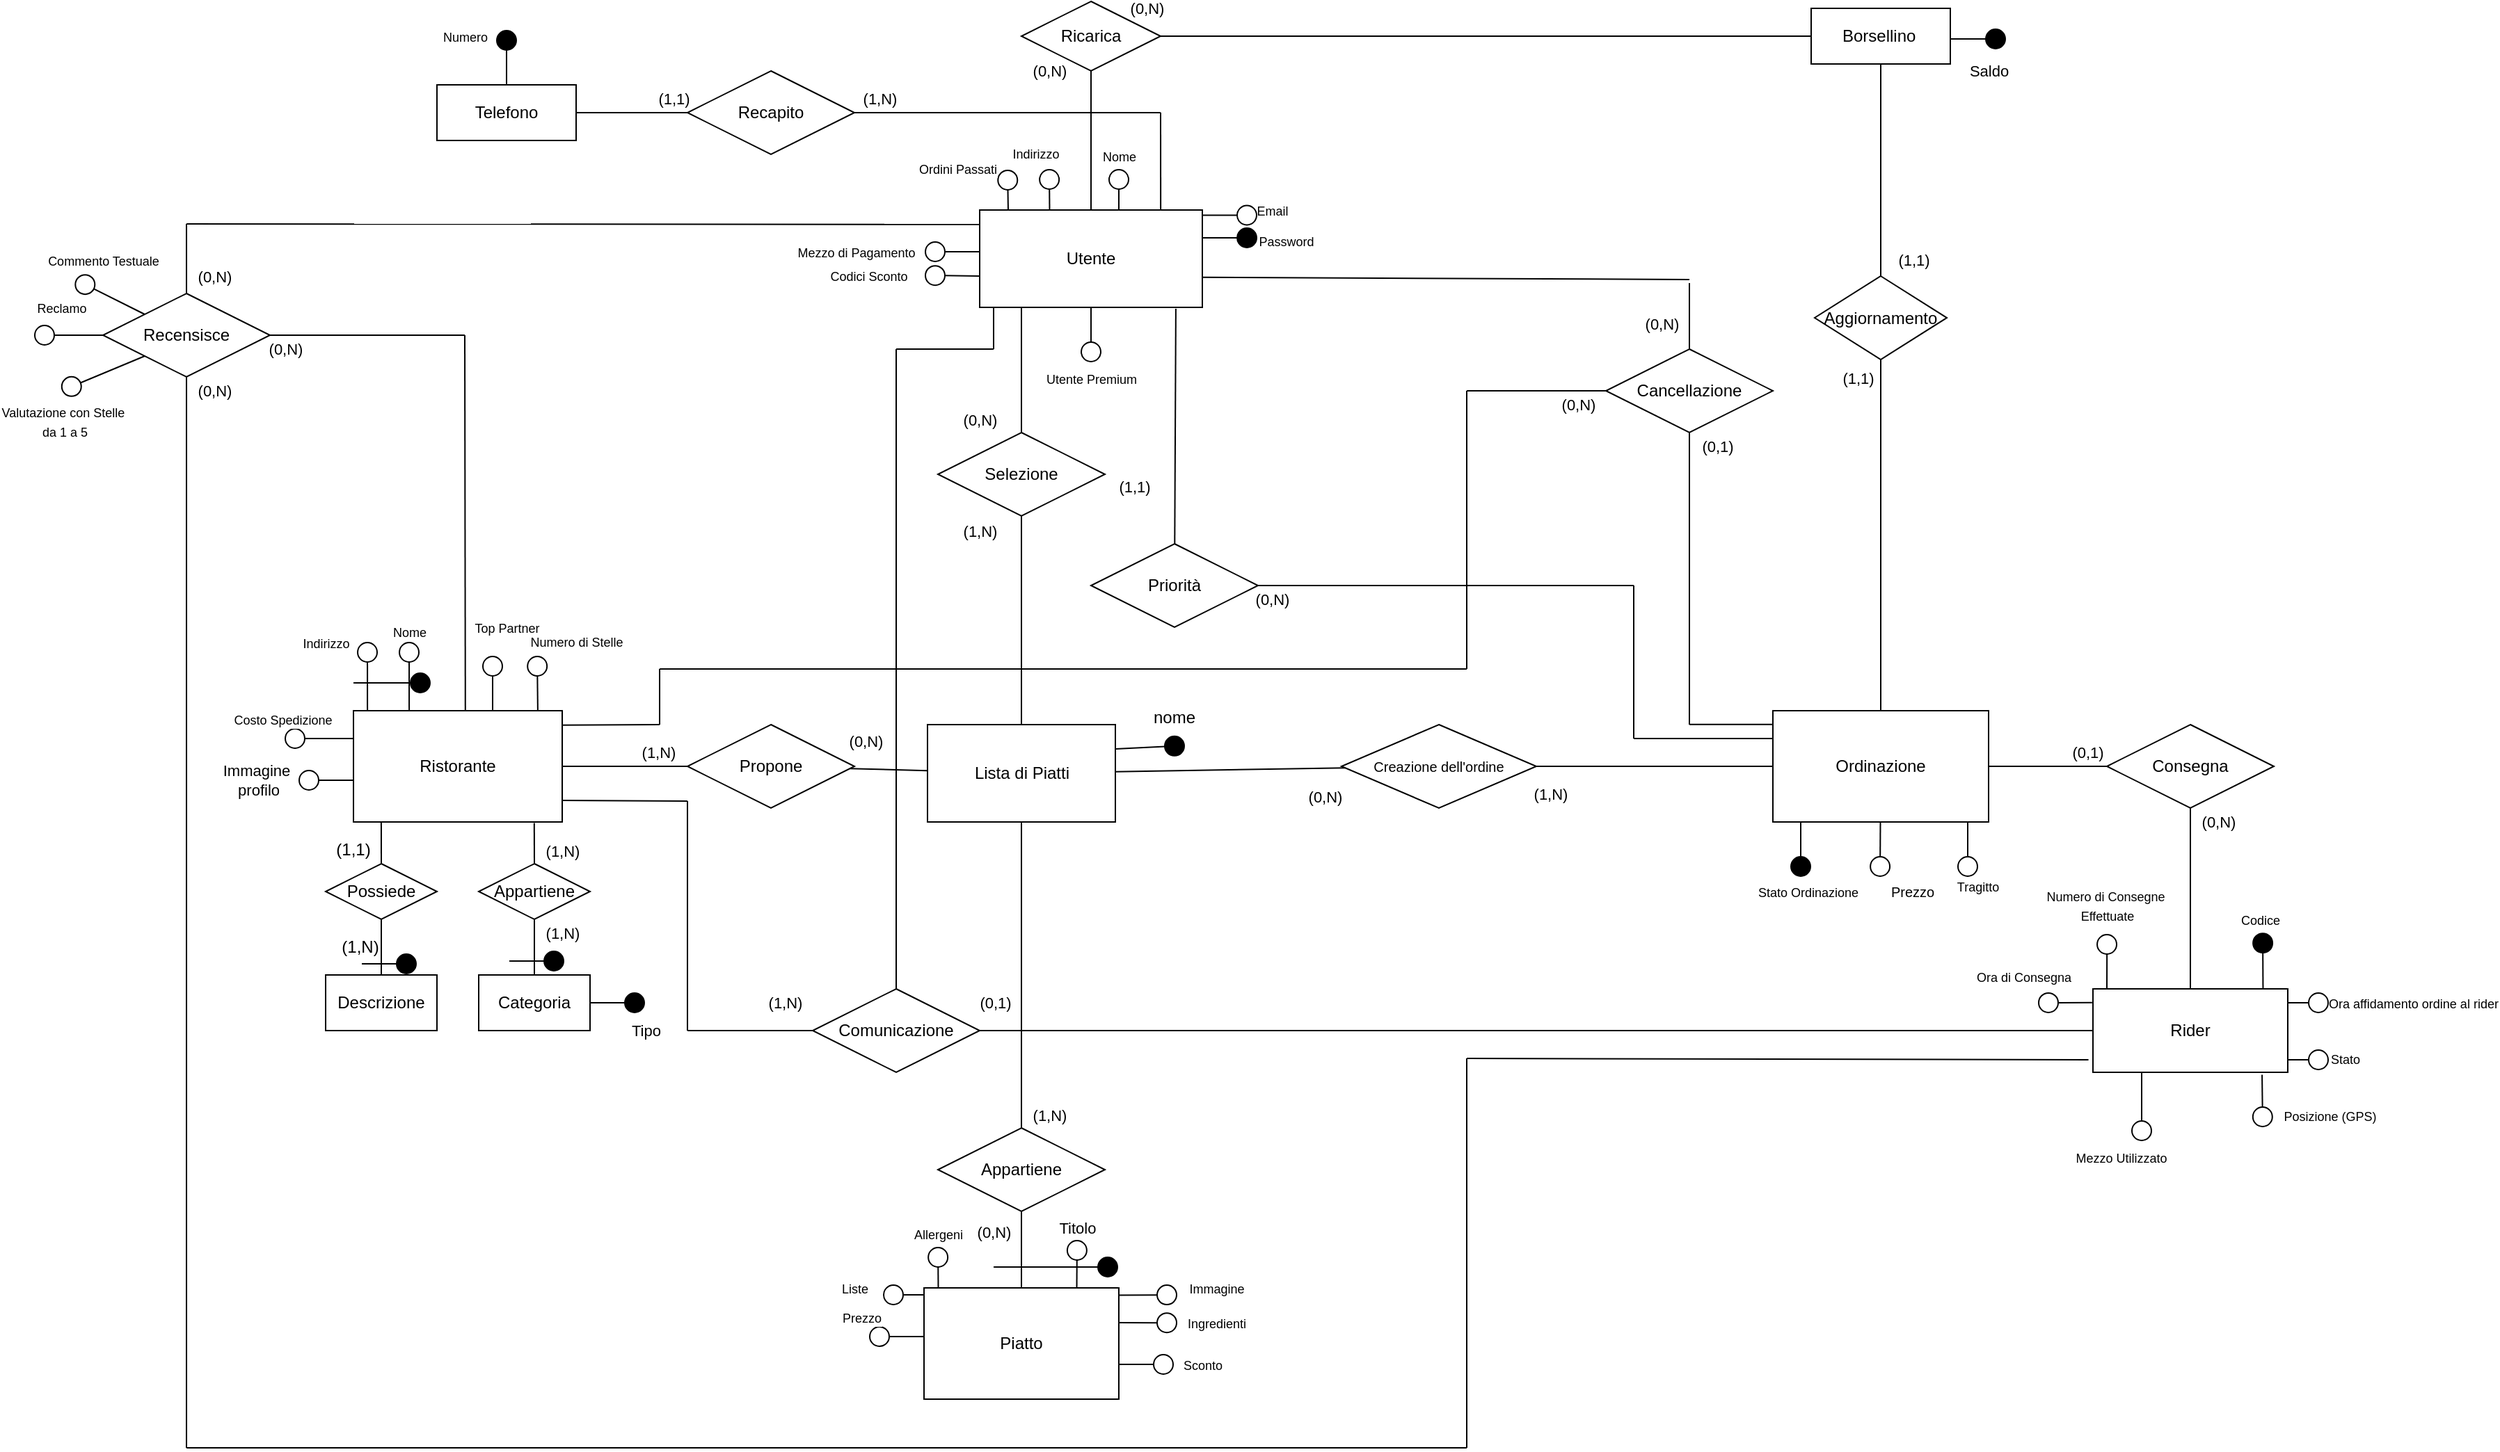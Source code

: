 <mxfile version="24.6.4" type="google">
  <diagram id="R2lEEEUBdFMjLlhIrx00" name="Page-1">
    <mxGraphModel grid="1" page="0" gridSize="10" guides="0" tooltips="1" connect="1" arrows="1" fold="1" pageScale="1" pageWidth="850" pageHeight="1100" math="0" shadow="0" extFonts="Permanent Marker^https://fonts.googleapis.com/css?family=Permanent+Marker">
      <root>
        <mxCell id="0" />
        <mxCell id="1" parent="0" />
        <mxCell id="2s0AjoNHFRhsUonIn1Db-18" value="Utente" style="whiteSpace=wrap;html=1;align=center;" vertex="1" parent="1">
          <mxGeometry x="90" y="70" width="160" height="70" as="geometry" />
        </mxCell>
        <mxCell id="2s0AjoNHFRhsUonIn1Db-19" value="dispatch" style="html=1;verticalAlign=bottom;startArrow=circle;startFill=0;endArrow=close;startSize=6;endSize=8;curved=0;rounded=0;labelBackgroundColor=default;fontColor=none;noLabel=1;entryX=0.625;entryY=-0.003;entryDx=0;entryDy=0;entryPerimeter=0;" edge="1" parent="1" target="2s0AjoNHFRhsUonIn1Db-18">
          <mxGeometry width="80" relative="1" as="geometry">
            <mxPoint x="190" y="40" as="sourcePoint" />
            <mxPoint x="190" y="69" as="targetPoint" />
            <Array as="points" />
          </mxGeometry>
        </mxCell>
        <mxCell id="2s0AjoNHFRhsUonIn1Db-20" value="&lt;font style=&quot;font-size: 9px;&quot;&gt;Nome&lt;/font&gt;" style="edgeLabel;html=1;align=center;verticalAlign=middle;resizable=0;points=[];rotation=0;" connectable="0" vertex="1" parent="2s0AjoNHFRhsUonIn1Db-19">
          <mxGeometry x="-0.893" relative="1" as="geometry">
            <mxPoint y="-11" as="offset" />
          </mxGeometry>
        </mxCell>
        <mxCell id="2s0AjoNHFRhsUonIn1Db-21" value="dispatch" style="html=1;verticalAlign=bottom;startArrow=circle;startFill=1;endArrow=close;startSize=6;endSize=8;curved=0;rounded=0;labelBackgroundColor=default;fontColor=none;noLabel=1;" edge="1" parent="1">
          <mxGeometry width="80" relative="1" as="geometry">
            <mxPoint x="290" y="90" as="sourcePoint" />
            <mxPoint x="250" y="90" as="targetPoint" />
            <Array as="points" />
          </mxGeometry>
        </mxCell>
        <mxCell id="2s0AjoNHFRhsUonIn1Db-22" value="&lt;font style=&quot;font-size: 9px;&quot;&gt;Email&lt;/font&gt;" style="edgeLabel;html=1;align=center;verticalAlign=middle;resizable=0;points=[];" connectable="0" vertex="1" parent="2s0AjoNHFRhsUonIn1Db-21">
          <mxGeometry x="-0.896" y="-1" relative="1" as="geometry">
            <mxPoint x="12" y="-19" as="offset" />
          </mxGeometry>
        </mxCell>
        <mxCell id="2s0AjoNHFRhsUonIn1Db-23" value="dispatch" style="html=1;verticalAlign=bottom;startArrow=circle;startFill=0;endArrow=close;startSize=6;endSize=8;curved=0;rounded=0;labelBackgroundColor=default;fontColor=none;noLabel=1;entryX=0.875;entryY=1.029;entryDx=0;entryDy=0;entryPerimeter=0;" edge="1" parent="1">
          <mxGeometry width="80" relative="1" as="geometry">
            <mxPoint x="290" y="73.75" as="sourcePoint" />
            <mxPoint x="250" y="73.75" as="targetPoint" />
          </mxGeometry>
        </mxCell>
        <mxCell id="2s0AjoNHFRhsUonIn1Db-24" value="&lt;font style=&quot;font-size: 9px;&quot;&gt;Password&lt;/font&gt;" style="edgeLabel;html=1;align=center;verticalAlign=middle;resizable=0;points=[];" connectable="0" vertex="1" parent="2s0AjoNHFRhsUonIn1Db-23">
          <mxGeometry x="-0.862" y="3" relative="1" as="geometry">
            <mxPoint x="23" y="15" as="offset" />
          </mxGeometry>
        </mxCell>
        <mxCell id="2s0AjoNHFRhsUonIn1Db-27" value="dispatch" style="html=1;verticalAlign=bottom;startArrow=circle;startFill=0;endArrow=close;startSize=6;endSize=8;curved=0;rounded=0;labelBackgroundColor=default;fontColor=none;noLabel=1;entryX=0.314;entryY=0;entryDx=0;entryDy=0;entryPerimeter=0;" edge="1" parent="1" target="2s0AjoNHFRhsUonIn1Db-18">
          <mxGeometry width="80" relative="1" as="geometry">
            <mxPoint x="140" y="40" as="sourcePoint" />
            <mxPoint x="180" y="70" as="targetPoint" />
          </mxGeometry>
        </mxCell>
        <mxCell id="2s0AjoNHFRhsUonIn1Db-28" value="&lt;font style=&quot;font-size: 9px;&quot;&gt;Indirizzo&lt;/font&gt;" style="edgeLabel;html=1;align=center;verticalAlign=middle;resizable=0;points=[];" connectable="0" vertex="1" parent="2s0AjoNHFRhsUonIn1Db-27">
          <mxGeometry x="-0.855" y="2" relative="1" as="geometry">
            <mxPoint x="-12" y="-13" as="offset" />
          </mxGeometry>
        </mxCell>
        <mxCell id="2s0AjoNHFRhsUonIn1Db-45" value="dispatch" style="html=1;verticalAlign=bottom;startArrow=circle;startFill=0;endArrow=close;startSize=6;endSize=8;curved=0;rounded=0;labelBackgroundColor=default;fontColor=none;noLabel=1;" edge="1" parent="1" target="2s0AjoNHFRhsUonIn1Db-18">
          <mxGeometry width="80" relative="1" as="geometry">
            <mxPoint x="90" y="110" as="sourcePoint" />
            <mxPoint x="55" y="80" as="targetPoint" />
          </mxGeometry>
        </mxCell>
        <mxCell id="2s0AjoNHFRhsUonIn1Db-47" value="Piatto" style="whiteSpace=wrap;html=1;align=center;" vertex="1" parent="1">
          <mxGeometry x="50" y="845" width="140" height="80" as="geometry" />
        </mxCell>
        <mxCell id="2s0AjoNHFRhsUonIn1Db-48" value="dispatch" style="html=1;verticalAlign=bottom;startArrow=circle;startFill=0;endArrow=close;startSize=6;endSize=8;curved=0;rounded=0;labelBackgroundColor=default;fontColor=none;noLabel=1;entryX=0.784;entryY=-0.004;entryDx=0;entryDy=0;entryPerimeter=0;" edge="1" parent="1" target="2s0AjoNHFRhsUonIn1Db-47">
          <mxGeometry width="80" relative="1" as="geometry">
            <mxPoint x="160" y="810" as="sourcePoint" />
            <mxPoint x="160" y="840" as="targetPoint" />
          </mxGeometry>
        </mxCell>
        <mxCell id="2s0AjoNHFRhsUonIn1Db-49" value="Titolo" style="edgeLabel;html=1;align=center;verticalAlign=middle;resizable=0;points=[];" connectable="0" vertex="1" parent="2s0AjoNHFRhsUonIn1Db-48">
          <mxGeometry x="-0.797" y="6" relative="1" as="geometry">
            <mxPoint x="-6" y="-12" as="offset" />
          </mxGeometry>
        </mxCell>
        <mxCell id="2s0AjoNHFRhsUonIn1Db-50" value="dispatch" style="html=1;verticalAlign=bottom;startArrow=circle;startFill=0;endArrow=close;startSize=6;endSize=8;curved=0;rounded=0;labelBackgroundColor=default;fontColor=none;noLabel=1;entryX=1;entryY=0.065;entryDx=0;entryDy=0;entryPerimeter=0;" edge="1" parent="1" target="2s0AjoNHFRhsUonIn1Db-47">
          <mxGeometry width="80" relative="1" as="geometry">
            <mxPoint x="232.5" y="850" as="sourcePoint" />
            <mxPoint x="192.5" y="850.444" as="targetPoint" />
          </mxGeometry>
        </mxCell>
        <mxCell id="2s0AjoNHFRhsUonIn1Db-51" value="&lt;font style=&quot;font-size: 9px;&quot;&gt;Immagine&lt;/font&gt;" style="edgeLabel;html=1;align=center;verticalAlign=middle;resizable=0;points=[];" connectable="0" vertex="1" parent="2s0AjoNHFRhsUonIn1Db-50">
          <mxGeometry x="-0.681" y="-4" relative="1" as="geometry">
            <mxPoint x="34" y="-1" as="offset" />
          </mxGeometry>
        </mxCell>
        <mxCell id="2s0AjoNHFRhsUonIn1Db-52" value="dispatch" style="html=1;verticalAlign=bottom;startArrow=circle;startFill=0;endArrow=close;startSize=6;endSize=8;curved=0;rounded=0;labelBackgroundColor=default;fontColor=none;noLabel=1;entryX=1;entryY=0.313;entryDx=0;entryDy=0;entryPerimeter=0;" edge="1" parent="1" target="2s0AjoNHFRhsUonIn1Db-47">
          <mxGeometry width="80" relative="1" as="geometry">
            <mxPoint x="232.5" y="870.12" as="sourcePoint" />
            <mxPoint x="192.5" y="870.002" as="targetPoint" />
          </mxGeometry>
        </mxCell>
        <mxCell id="2s0AjoNHFRhsUonIn1Db-53" value="&lt;font style=&quot;font-size: 9px;&quot;&gt;Ingredienti&lt;/font&gt;" style="edgeLabel;html=1;align=center;verticalAlign=middle;resizable=0;points=[];" connectable="0" vertex="1" parent="2s0AjoNHFRhsUonIn1Db-52">
          <mxGeometry x="-0.519" y="-3" relative="1" as="geometry">
            <mxPoint x="37" y="3" as="offset" />
          </mxGeometry>
        </mxCell>
        <mxCell id="2s0AjoNHFRhsUonIn1Db-54" value="dispatch" style="html=1;verticalAlign=bottom;startArrow=circle;startFill=0;endArrow=close;startSize=6;endSize=8;curved=0;rounded=0;labelBackgroundColor=default;fontColor=none;noLabel=1;" edge="1" parent="1">
          <mxGeometry width="80" relative="1" as="geometry">
            <mxPoint x="60" y="815" as="sourcePoint" />
            <mxPoint x="60.25" y="845" as="targetPoint" />
          </mxGeometry>
        </mxCell>
        <mxCell id="2s0AjoNHFRhsUonIn1Db-55" value="&lt;font style=&quot;font-size: 9px;&quot;&gt;Allergeni&lt;/font&gt;" style="edgeLabel;html=1;align=center;verticalAlign=middle;resizable=0;points=[];" connectable="0" vertex="1" parent="2s0AjoNHFRhsUonIn1Db-54">
          <mxGeometry x="-0.633" y="3" relative="1" as="geometry">
            <mxPoint x="-3" y="-15" as="offset" />
          </mxGeometry>
        </mxCell>
        <mxCell id="2s0AjoNHFRhsUonIn1Db-56" value="dispatch" style="html=1;verticalAlign=bottom;startArrow=circle;startFill=0;endArrow=close;startSize=6;endSize=8;curved=0;rounded=0;labelBackgroundColor=default;fontColor=none;noLabel=1;" edge="1" parent="1">
          <mxGeometry width="80" relative="1" as="geometry">
            <mxPoint x="10" y="880" as="sourcePoint" />
            <mxPoint x="50" y="880" as="targetPoint" />
          </mxGeometry>
        </mxCell>
        <mxCell id="2s0AjoNHFRhsUonIn1Db-57" value="&lt;font style=&quot;font-size: 9px;&quot;&gt;Prezzo&lt;/font&gt;" style="edgeLabel;html=1;align=center;verticalAlign=middle;resizable=0;points=[];" connectable="0" vertex="1" parent="2s0AjoNHFRhsUonIn1Db-56">
          <mxGeometry x="-0.757" relative="1" as="geometry">
            <mxPoint x="-10" y="-14" as="offset" />
          </mxGeometry>
        </mxCell>
        <mxCell id="2s0AjoNHFRhsUonIn1Db-58" value="dispatch" style="html=1;verticalAlign=bottom;startArrow=circle;startFill=0;endArrow=close;startSize=6;endSize=8;curved=0;rounded=0;labelBackgroundColor=default;fontColor=none;noLabel=1;entryX=0.75;entryY=1;entryDx=0;entryDy=0;" edge="1" parent="1">
          <mxGeometry width="80" relative="1" as="geometry">
            <mxPoint x="230" y="900" as="sourcePoint" />
            <mxPoint x="190" y="900" as="targetPoint" />
          </mxGeometry>
        </mxCell>
        <mxCell id="2s0AjoNHFRhsUonIn1Db-59" value="&lt;font style=&quot;font-size: 9px;&quot;&gt;Sconto&lt;/font&gt;" style="edgeLabel;html=1;align=center;verticalAlign=middle;resizable=0;points=[];" connectable="0" vertex="1" parent="2s0AjoNHFRhsUonIn1Db-58">
          <mxGeometry x="-0.538" y="6" relative="1" as="geometry">
            <mxPoint x="29" y="-6" as="offset" />
          </mxGeometry>
        </mxCell>
        <mxCell id="2s0AjoNHFRhsUonIn1Db-60" value="dispatch" style="html=1;verticalAlign=bottom;startArrow=circle;startFill=0;endArrow=close;startSize=6;endSize=8;curved=0;rounded=0;labelBackgroundColor=default;fontColor=none;noLabel=1;" edge="1" parent="1">
          <mxGeometry width="80" relative="1" as="geometry">
            <mxPoint x="20" y="850" as="sourcePoint" />
            <mxPoint x="50" y="850" as="targetPoint" />
          </mxGeometry>
        </mxCell>
        <mxCell id="2s0AjoNHFRhsUonIn1Db-62" value="&lt;font style=&quot;font-size: 9px;&quot;&gt;Liste&lt;/font&gt;" style="edgeLabel;html=1;align=center;verticalAlign=middle;resizable=0;points=[];" connectable="0" vertex="1" parent="2s0AjoNHFRhsUonIn1Db-60">
          <mxGeometry x="-0.745" y="5" relative="1" as="geometry">
            <mxPoint x="-24" as="offset" />
          </mxGeometry>
        </mxCell>
        <mxCell id="2s0AjoNHFRhsUonIn1Db-69" value="Rider" style="whiteSpace=wrap;html=1;align=center;" vertex="1" parent="1">
          <mxGeometry x="890" y="630" width="140" height="60" as="geometry" />
        </mxCell>
        <mxCell id="2s0AjoNHFRhsUonIn1Db-70" value="dispatch" style="html=1;verticalAlign=bottom;startArrow=circle;startFill=1;endArrow=close;startSize=6;endSize=8;curved=0;rounded=0;labelBackgroundColor=default;fontColor=none;noLabel=1;entryX=0.873;entryY=0.015;entryDx=0;entryDy=0;entryPerimeter=0;" edge="1" parent="1">
          <mxGeometry width="80" relative="1" as="geometry">
            <mxPoint x="1012" y="589.1" as="sourcePoint" />
            <mxPoint x="1012.22" y="630.0" as="targetPoint" />
            <Array as="points" />
          </mxGeometry>
        </mxCell>
        <mxCell id="2s0AjoNHFRhsUonIn1Db-71" value="&lt;font style=&quot;font-size: 9px;&quot;&gt;Codice&lt;/font&gt;" style="edgeLabel;html=1;align=center;verticalAlign=middle;resizable=0;points=[];" connectable="0" vertex="1" parent="2s0AjoNHFRhsUonIn1Db-70">
          <mxGeometry x="-0.761" y="1" relative="1" as="geometry">
            <mxPoint x="-3" y="-14" as="offset" />
          </mxGeometry>
        </mxCell>
        <mxCell id="2s0AjoNHFRhsUonIn1Db-72" value="dispatch" style="html=1;verticalAlign=bottom;startArrow=circle;startFill=0;endArrow=close;startSize=6;endSize=8;curved=0;rounded=0;labelBackgroundColor=default;fontColor=none;noLabel=1;" edge="1" parent="1">
          <mxGeometry width="80" relative="1" as="geometry">
            <mxPoint x="1060" y="681" as="sourcePoint" />
            <mxPoint x="1030" y="681" as="targetPoint" />
          </mxGeometry>
        </mxCell>
        <mxCell id="2s0AjoNHFRhsUonIn1Db-73" value="&lt;font style=&quot;font-size: 9px;&quot;&gt;Stato&lt;/font&gt;" style="edgeLabel;html=1;align=center;verticalAlign=middle;resizable=0;points=[];" connectable="0" vertex="1" parent="2s0AjoNHFRhsUonIn1Db-72">
          <mxGeometry x="-0.758" y="-3" relative="1" as="geometry">
            <mxPoint x="14" y="2" as="offset" />
          </mxGeometry>
        </mxCell>
        <mxCell id="2s0AjoNHFRhsUonIn1Db-74" value="dispatch" style="html=1;verticalAlign=bottom;startArrow=circle;startFill=0;endArrow=close;startSize=6;endSize=8;curved=0;rounded=0;labelBackgroundColor=default;fontColor=none;noLabel=1;entryX=0.868;entryY=1.029;entryDx=0;entryDy=0;entryPerimeter=0;" edge="1" parent="1" target="2s0AjoNHFRhsUonIn1Db-69">
          <mxGeometry width="80" relative="1" as="geometry">
            <mxPoint x="1012" y="730" as="sourcePoint" />
            <mxPoint x="970.0" y="690" as="targetPoint" />
          </mxGeometry>
        </mxCell>
        <mxCell id="2s0AjoNHFRhsUonIn1Db-75" value="&lt;font style=&quot;font-size: 9px;&quot;&gt;Posizione (GPS)&lt;/font&gt;" style="edgeLabel;html=1;align=center;verticalAlign=middle;resizable=0;points=[];" connectable="0" vertex="1" parent="2s0AjoNHFRhsUonIn1Db-74">
          <mxGeometry x="-0.704" y="3" relative="1" as="geometry">
            <mxPoint x="51" y="-4" as="offset" />
          </mxGeometry>
        </mxCell>
        <mxCell id="2s0AjoNHFRhsUonIn1Db-115" value="Borsellino&amp;nbsp;" style="whiteSpace=wrap;html=1;align=center;" vertex="1" parent="1">
          <mxGeometry x="687.5" y="-75" width="100" height="40" as="geometry" />
        </mxCell>
        <mxCell id="2s0AjoNHFRhsUonIn1Db-118" value="Aggiornamento" style="shape=rhombus;perimeter=rhombusPerimeter;whiteSpace=wrap;html=1;align=center;" vertex="1" parent="1">
          <mxGeometry x="690" y="117.5" width="95" height="60" as="geometry" />
        </mxCell>
        <mxCell id="2s0AjoNHFRhsUonIn1Db-119" value="Ordinazione" style="whiteSpace=wrap;html=1;align=center;" vertex="1" parent="1">
          <mxGeometry x="660" y="430" width="155" height="80" as="geometry" />
        </mxCell>
        <mxCell id="2s0AjoNHFRhsUonIn1Db-122" value="" style="endArrow=none;html=1;rounded=0;" edge="1" parent="1" source="2s0AjoNHFRhsUonIn1Db-119" target="2s0AjoNHFRhsUonIn1Db-118">
          <mxGeometry relative="1" as="geometry">
            <mxPoint x="300" y="260" as="sourcePoint" />
            <mxPoint x="460" y="260" as="targetPoint" />
          </mxGeometry>
        </mxCell>
        <mxCell id="2s0AjoNHFRhsUonIn1Db-124" value="(1,1)" style="edgeLabel;html=1;align=center;verticalAlign=middle;resizable=0;points=[];" connectable="0" vertex="1" parent="2s0AjoNHFRhsUonIn1Db-122">
          <mxGeometry x="-0.622" relative="1" as="geometry">
            <mxPoint x="-17" y="-192" as="offset" />
          </mxGeometry>
        </mxCell>
        <mxCell id="2s0AjoNHFRhsUonIn1Db-123" value="" style="endArrow=none;html=1;rounded=0;" edge="1" parent="1" source="2s0AjoNHFRhsUonIn1Db-118" target="2s0AjoNHFRhsUonIn1Db-115">
          <mxGeometry relative="1" as="geometry">
            <mxPoint x="510" y="170" as="sourcePoint" />
            <mxPoint x="670" y="170" as="targetPoint" />
          </mxGeometry>
        </mxCell>
        <mxCell id="2s0AjoNHFRhsUonIn1Db-125" value="(1,1)" style="edgeLabel;html=1;align=center;verticalAlign=middle;resizable=0;points=[];" connectable="0" vertex="1" parent="2s0AjoNHFRhsUonIn1Db-123">
          <mxGeometry x="0.52" y="-1" relative="1" as="geometry">
            <mxPoint x="22" y="104" as="offset" />
          </mxGeometry>
        </mxCell>
        <mxCell id="2s0AjoNHFRhsUonIn1Db-126" value="Ricarica" style="shape=rhombus;perimeter=rhombusPerimeter;whiteSpace=wrap;html=1;align=center;" vertex="1" parent="1">
          <mxGeometry x="120" y="-80" width="100" height="50" as="geometry" />
        </mxCell>
        <mxCell id="2s0AjoNHFRhsUonIn1Db-127" value="" style="endArrow=none;html=1;rounded=0;" edge="1" parent="1" source="2s0AjoNHFRhsUonIn1Db-18" target="2s0AjoNHFRhsUonIn1Db-126">
          <mxGeometry relative="1" as="geometry">
            <mxPoint x="180" y="200" as="sourcePoint" />
            <mxPoint x="340" y="200" as="targetPoint" />
          </mxGeometry>
        </mxCell>
        <mxCell id="k4wxkKanwMhpTYqGgyU6-1" value="(0,N)" style="edgeLabel;html=1;align=center;verticalAlign=middle;resizable=0;points=[];" connectable="0" vertex="1" parent="2s0AjoNHFRhsUonIn1Db-127">
          <mxGeometry x="-0.544" y="3" relative="1" as="geometry">
            <mxPoint x="-27" y="-77" as="offset" />
          </mxGeometry>
        </mxCell>
        <mxCell id="2s0AjoNHFRhsUonIn1Db-128" value="" style="endArrow=none;html=1;rounded=0;" edge="1" parent="1" source="2s0AjoNHFRhsUonIn1Db-126" target="2s0AjoNHFRhsUonIn1Db-115">
          <mxGeometry relative="1" as="geometry">
            <mxPoint x="570" y="34.66" as="sourcePoint" />
            <mxPoint x="730" y="34.66" as="targetPoint" />
          </mxGeometry>
        </mxCell>
        <mxCell id="k4wxkKanwMhpTYqGgyU6-3" value="(0,N)" style="edgeLabel;html=1;align=center;verticalAlign=middle;resizable=0;points=[];" connectable="0" vertex="1" parent="2s0AjoNHFRhsUonIn1Db-128">
          <mxGeometry x="-0.953" y="-2" relative="1" as="geometry">
            <mxPoint x="-21" y="-22" as="offset" />
          </mxGeometry>
        </mxCell>
        <mxCell id="2s0AjoNHFRhsUonIn1Db-136" value="Priorità" style="shape=rhombus;perimeter=rhombusPerimeter;whiteSpace=wrap;html=1;align=center;" vertex="1" parent="1">
          <mxGeometry x="170" y="310" width="120" height="60" as="geometry" />
        </mxCell>
        <mxCell id="2s0AjoNHFRhsUonIn1Db-137" value="" style="endArrow=none;html=1;rounded=0;exitX=0.881;exitY=1.014;exitDx=0;exitDy=0;exitPerimeter=0;" edge="1" parent="1" source="2s0AjoNHFRhsUonIn1Db-18" target="2s0AjoNHFRhsUonIn1Db-136">
          <mxGeometry relative="1" as="geometry">
            <mxPoint x="230" y="240" as="sourcePoint" />
            <mxPoint x="450" y="290" as="targetPoint" />
          </mxGeometry>
        </mxCell>
        <mxCell id="k4wxkKanwMhpTYqGgyU6-23" value="(1,1)" style="edgeLabel;html=1;align=center;verticalAlign=middle;resizable=0;points=[];" connectable="0" vertex="1" parent="2s0AjoNHFRhsUonIn1Db-137">
          <mxGeometry x="0.508" y="2" relative="1" as="geometry">
            <mxPoint x="-32" as="offset" />
          </mxGeometry>
        </mxCell>
        <mxCell id="2s0AjoNHFRhsUonIn1Db-138" value="" style="endArrow=none;html=1;rounded=0;" edge="1" parent="1" source="2s0AjoNHFRhsUonIn1Db-136">
          <mxGeometry relative="1" as="geometry">
            <mxPoint x="280" y="340" as="sourcePoint" />
            <mxPoint x="560" y="340" as="targetPoint" />
          </mxGeometry>
        </mxCell>
        <mxCell id="k4wxkKanwMhpTYqGgyU6-22" value="(0,N)" style="edgeLabel;html=1;align=center;verticalAlign=middle;resizable=0;points=[];" connectable="0" vertex="1" parent="2s0AjoNHFRhsUonIn1Db-138">
          <mxGeometry x="-0.859" y="1" relative="1" as="geometry">
            <mxPoint x="-9" y="11" as="offset" />
          </mxGeometry>
        </mxCell>
        <mxCell id="2s0AjoNHFRhsUonIn1Db-139" value="dispatch" style="html=1;verticalAlign=bottom;startArrow=circle;startFill=0;endArrow=close;startSize=6;endSize=8;curved=0;rounded=0;labelBackgroundColor=default;fontColor=none;noLabel=1;entryX=0;entryY=0.5;entryDx=0;entryDy=0;" edge="1" parent="1">
          <mxGeometry width="80" relative="1" as="geometry">
            <mxPoint x="50" y="117" as="sourcePoint" />
            <mxPoint x="90.0" y="117.5" as="targetPoint" />
          </mxGeometry>
        </mxCell>
        <mxCell id="2s0AjoNHFRhsUonIn1Db-140" value="&lt;font style=&quot;font-size: 9px;&quot;&gt;Codici Sconto&lt;/font&gt;" style="edgeLabel;html=1;align=center;verticalAlign=middle;resizable=0;points=[];rotation=0;" connectable="0" vertex="1" parent="2s0AjoNHFRhsUonIn1Db-139">
          <mxGeometry x="-0.724" y="1" relative="1" as="geometry">
            <mxPoint x="-46" y="1" as="offset" />
          </mxGeometry>
        </mxCell>
        <mxCell id="2s0AjoNHFRhsUonIn1Db-142" value="" style="endArrow=none;html=1;rounded=0;exitX=0.536;exitY=0.014;exitDx=0;exitDy=0;exitPerimeter=0;" edge="1" parent="1" source="o8dWfbk3D8xz2vjNyDyo-237">
          <mxGeometry relative="1" as="geometry">
            <mxPoint x="-280" y="430" as="sourcePoint" />
            <mxPoint x="-280" y="160" as="targetPoint" />
          </mxGeometry>
        </mxCell>
        <mxCell id="2s0AjoNHFRhsUonIn1Db-151" value="Lista di Piatti" style="whiteSpace=wrap;html=1;align=center;" vertex="1" parent="1">
          <mxGeometry x="52.5" y="440" width="135" height="70" as="geometry" />
        </mxCell>
        <mxCell id="2s0AjoNHFRhsUonIn1Db-153" value="Appartiene" style="shape=rhombus;perimeter=rhombusPerimeter;whiteSpace=wrap;html=1;align=center;" vertex="1" parent="1">
          <mxGeometry x="60" y="730" width="120" height="60" as="geometry" />
        </mxCell>
        <mxCell id="2s0AjoNHFRhsUonIn1Db-155" value="" style="endArrow=none;html=1;rounded=0;" edge="1" parent="1" source="2s0AjoNHFRhsUonIn1Db-47" target="2s0AjoNHFRhsUonIn1Db-153">
          <mxGeometry relative="1" as="geometry">
            <mxPoint x="-60" y="420" as="sourcePoint" />
            <mxPoint x="100" y="420" as="targetPoint" />
          </mxGeometry>
        </mxCell>
        <mxCell id="k4wxkKanwMhpTYqGgyU6-11" value="(0,N)" style="edgeLabel;html=1;align=center;verticalAlign=middle;resizable=0;points=[];" connectable="0" vertex="1" parent="2s0AjoNHFRhsUonIn1Db-155">
          <mxGeometry x="0.451" y="2" relative="1" as="geometry">
            <mxPoint x="-18" as="offset" />
          </mxGeometry>
        </mxCell>
        <mxCell id="2s0AjoNHFRhsUonIn1Db-156" value="" style="endArrow=none;html=1;rounded=0;" edge="1" parent="1" source="2s0AjoNHFRhsUonIn1Db-153" target="2s0AjoNHFRhsUonIn1Db-151">
          <mxGeometry relative="1" as="geometry">
            <mxPoint x="-60" y="420" as="sourcePoint" />
            <mxPoint x="100" y="420" as="targetPoint" />
          </mxGeometry>
        </mxCell>
        <mxCell id="k4wxkKanwMhpTYqGgyU6-10" value="(1,N)" style="edgeLabel;html=1;align=center;verticalAlign=middle;resizable=0;points=[];" connectable="0" vertex="1" parent="2s0AjoNHFRhsUonIn1Db-156">
          <mxGeometry x="-0.816" y="3" relative="1" as="geometry">
            <mxPoint x="23" y="11" as="offset" />
          </mxGeometry>
        </mxCell>
        <mxCell id="2s0AjoNHFRhsUonIn1Db-171" value="Propone" style="shape=rhombus;perimeter=rhombusPerimeter;whiteSpace=wrap;html=1;align=center;" vertex="1" parent="1">
          <mxGeometry x="-120" y="440" width="120" height="60" as="geometry" />
        </mxCell>
        <mxCell id="2s0AjoNHFRhsUonIn1Db-172" value="" style="endArrow=none;html=1;rounded=0;" edge="1" parent="1" source="o8dWfbk3D8xz2vjNyDyo-237" target="2s0AjoNHFRhsUonIn1Db-171">
          <mxGeometry relative="1" as="geometry">
            <mxPoint x="-192.5" y="470" as="sourcePoint" />
            <mxPoint x="10" y="330" as="targetPoint" />
          </mxGeometry>
        </mxCell>
        <mxCell id="k4wxkKanwMhpTYqGgyU6-8" value="(1,N)" style="edgeLabel;html=1;align=center;verticalAlign=middle;resizable=0;points=[];" connectable="0" vertex="1" parent="2s0AjoNHFRhsUonIn1Db-172">
          <mxGeometry x="0.793" relative="1" as="geometry">
            <mxPoint x="-12" y="-10" as="offset" />
          </mxGeometry>
        </mxCell>
        <mxCell id="2s0AjoNHFRhsUonIn1Db-173" value="" style="endArrow=none;html=1;rounded=0;" edge="1" parent="1" source="2s0AjoNHFRhsUonIn1Db-171" target="2s0AjoNHFRhsUonIn1Db-151">
          <mxGeometry relative="1" as="geometry">
            <mxPoint x="-150" y="330" as="sourcePoint" />
            <mxPoint x="10" y="330" as="targetPoint" />
          </mxGeometry>
        </mxCell>
        <mxCell id="k4wxkKanwMhpTYqGgyU6-9" value="(0,N)" style="edgeLabel;html=1;align=center;verticalAlign=middle;resizable=0;points=[];" connectable="0" vertex="1" parent="2s0AjoNHFRhsUonIn1Db-173">
          <mxGeometry x="-0.546" y="1" relative="1" as="geometry">
            <mxPoint x="-2" y="-19" as="offset" />
          </mxGeometry>
        </mxCell>
        <mxCell id="2s0AjoNHFRhsUonIn1Db-174" value="Selezione" style="shape=rhombus;perimeter=rhombusPerimeter;whiteSpace=wrap;html=1;align=center;" vertex="1" parent="1">
          <mxGeometry x="60" y="230" width="120" height="60" as="geometry" />
        </mxCell>
        <mxCell id="2s0AjoNHFRhsUonIn1Db-175" value="" style="endArrow=none;html=1;rounded=0;" edge="1" parent="1">
          <mxGeometry relative="1" as="geometry">
            <mxPoint x="120" y="230" as="sourcePoint" />
            <mxPoint x="120" y="140" as="targetPoint" />
          </mxGeometry>
        </mxCell>
        <mxCell id="k4wxkKanwMhpTYqGgyU6-20" value="(0,N)" style="edgeLabel;html=1;align=center;verticalAlign=middle;resizable=0;points=[];" connectable="0" vertex="1" parent="2s0AjoNHFRhsUonIn1Db-175">
          <mxGeometry x="-0.675" y="-1" relative="1" as="geometry">
            <mxPoint x="-31" y="5" as="offset" />
          </mxGeometry>
        </mxCell>
        <mxCell id="2s0AjoNHFRhsUonIn1Db-176" value="" style="endArrow=none;html=1;rounded=0;" edge="1" parent="1" source="2s0AjoNHFRhsUonIn1Db-174" target="2s0AjoNHFRhsUonIn1Db-151">
          <mxGeometry relative="1" as="geometry">
            <mxPoint x="-150" y="330" as="sourcePoint" />
            <mxPoint x="10" y="330" as="targetPoint" />
          </mxGeometry>
        </mxCell>
        <mxCell id="k4wxkKanwMhpTYqGgyU6-21" value="(1,N)" style="edgeLabel;html=1;align=center;verticalAlign=middle;resizable=0;points=[];" connectable="0" vertex="1" parent="2s0AjoNHFRhsUonIn1Db-176">
          <mxGeometry x="-0.71" relative="1" as="geometry">
            <mxPoint x="-30" y="-11" as="offset" />
          </mxGeometry>
        </mxCell>
        <mxCell id="2s0AjoNHFRhsUonIn1Db-181" value="" style="endArrow=none;html=1;rounded=0;" edge="1" parent="1">
          <mxGeometry relative="1" as="geometry">
            <mxPoint x="250" y="118.424" as="sourcePoint" />
            <mxPoint x="600" y="120" as="targetPoint" />
          </mxGeometry>
        </mxCell>
        <mxCell id="2s0AjoNHFRhsUonIn1Db-182" value="" style="endArrow=none;html=1;rounded=0;exitX=0.99;exitY=0.129;exitDx=0;exitDy=0;exitPerimeter=0;" edge="1" parent="1" source="o8dWfbk3D8xz2vjNyDyo-237">
          <mxGeometry relative="1" as="geometry">
            <mxPoint x="-192.5" y="440" as="sourcePoint" />
            <mxPoint x="-140" y="440" as="targetPoint" />
          </mxGeometry>
        </mxCell>
        <mxCell id="2s0AjoNHFRhsUonIn1Db-183" value="Cancellazione" style="shape=rhombus;perimeter=rhombusPerimeter;whiteSpace=wrap;html=1;align=center;" vertex="1" parent="1">
          <mxGeometry x="540" y="170.0" width="120" height="60" as="geometry" />
        </mxCell>
        <mxCell id="2s0AjoNHFRhsUonIn1Db-184" value="" style="endArrow=none;html=1;rounded=0;" edge="1" parent="1" source="2s0AjoNHFRhsUonIn1Db-183">
          <mxGeometry relative="1" as="geometry">
            <mxPoint x="150" y="420" as="sourcePoint" />
            <mxPoint x="600" y="440" as="targetPoint" />
          </mxGeometry>
        </mxCell>
        <mxCell id="k4wxkKanwMhpTYqGgyU6-25" value="(0,1)" style="edgeLabel;html=1;align=center;verticalAlign=middle;resizable=0;points=[];" connectable="0" vertex="1" parent="2s0AjoNHFRhsUonIn1Db-184">
          <mxGeometry x="-0.8" y="-2" relative="1" as="geometry">
            <mxPoint x="22" y="-11" as="offset" />
          </mxGeometry>
        </mxCell>
        <mxCell id="2s0AjoNHFRhsUonIn1Db-186" value="&lt;font style=&quot;font-size: 10px;&quot;&gt;Creazione dell&#39;ordine&lt;/font&gt;" style="shape=rhombus;perimeter=rhombusPerimeter;whiteSpace=wrap;html=1;align=center;" vertex="1" parent="1">
          <mxGeometry x="350" y="440" width="140" height="60" as="geometry" />
        </mxCell>
        <mxCell id="2s0AjoNHFRhsUonIn1Db-187" value="" style="endArrow=none;html=1;rounded=0;" edge="1" parent="1" source="2s0AjoNHFRhsUonIn1Db-151" target="2s0AjoNHFRhsUonIn1Db-186">
          <mxGeometry relative="1" as="geometry">
            <mxPoint x="220" y="450" as="sourcePoint" />
            <mxPoint x="380" y="450" as="targetPoint" />
          </mxGeometry>
        </mxCell>
        <mxCell id="k4wxkKanwMhpTYqGgyU6-16" value="(0,N)" style="edgeLabel;html=1;align=center;verticalAlign=middle;resizable=0;points=[];" connectable="0" vertex="1" parent="2s0AjoNHFRhsUonIn1Db-187">
          <mxGeometry x="0.825" y="1" relative="1" as="geometry">
            <mxPoint y="21" as="offset" />
          </mxGeometry>
        </mxCell>
        <mxCell id="2s0AjoNHFRhsUonIn1Db-188" value="" style="endArrow=none;html=1;rounded=0;" edge="1" parent="1" source="2s0AjoNHFRhsUonIn1Db-186" target="2s0AjoNHFRhsUonIn1Db-119">
          <mxGeometry relative="1" as="geometry">
            <mxPoint x="220" y="450" as="sourcePoint" />
            <mxPoint x="380" y="450" as="targetPoint" />
          </mxGeometry>
        </mxCell>
        <mxCell id="k4wxkKanwMhpTYqGgyU6-17" value="(1,N)" style="edgeLabel;html=1;align=center;verticalAlign=middle;resizable=0;points=[];" connectable="0" vertex="1" parent="2s0AjoNHFRhsUonIn1Db-188">
          <mxGeometry x="-0.745" y="-1" relative="1" as="geometry">
            <mxPoint x="-12" y="19" as="offset" />
          </mxGeometry>
        </mxCell>
        <mxCell id="2s0AjoNHFRhsUonIn1Db-191" value="dispatch" style="html=1;verticalAlign=bottom;startArrow=circle;startFill=0;endArrow=close;startSize=6;endSize=8;curved=0;rounded=0;labelBackgroundColor=default;fontColor=none;noLabel=1;entryX=0.103;entryY=-0.007;entryDx=0;entryDy=0;entryPerimeter=0;" edge="1" parent="1">
          <mxGeometry width="80" relative="1" as="geometry">
            <mxPoint x="110" y="40.49" as="sourcePoint" />
            <mxPoint x="110.48" y="70.0" as="targetPoint" />
          </mxGeometry>
        </mxCell>
        <mxCell id="2s0AjoNHFRhsUonIn1Db-192" value="&lt;font style=&quot;font-size: 9px;&quot;&gt;Ordini Passati&lt;/font&gt;" style="edgeLabel;html=1;align=center;verticalAlign=middle;resizable=0;points=[];" connectable="0" vertex="1" parent="2s0AjoNHFRhsUonIn1Db-191">
          <mxGeometry x="-0.835" y="1" relative="1" as="geometry">
            <mxPoint x="-37" y="-3" as="offset" />
          </mxGeometry>
        </mxCell>
        <mxCell id="2s0AjoNHFRhsUonIn1Db-200" value="Consegna" style="shape=rhombus;perimeter=rhombusPerimeter;whiteSpace=wrap;html=1;align=center;" vertex="1" parent="1">
          <mxGeometry x="900" y="440" width="120" height="60" as="geometry" />
        </mxCell>
        <mxCell id="2s0AjoNHFRhsUonIn1Db-201" value="" style="endArrow=none;html=1;rounded=0;" edge="1" parent="1" source="2s0AjoNHFRhsUonIn1Db-119" target="2s0AjoNHFRhsUonIn1Db-200">
          <mxGeometry relative="1" as="geometry">
            <mxPoint x="520" y="480" as="sourcePoint" />
            <mxPoint x="680" y="480" as="targetPoint" />
          </mxGeometry>
        </mxCell>
        <mxCell id="k4wxkKanwMhpTYqGgyU6-18" value="(0,1)" style="edgeLabel;html=1;align=center;verticalAlign=middle;resizable=0;points=[];" connectable="0" vertex="1" parent="2s0AjoNHFRhsUonIn1Db-201">
          <mxGeometry x="0.661" y="2" relative="1" as="geometry">
            <mxPoint y="-8" as="offset" />
          </mxGeometry>
        </mxCell>
        <mxCell id="2s0AjoNHFRhsUonIn1Db-202" value="" style="endArrow=none;html=1;rounded=0;" edge="1" parent="1" source="2s0AjoNHFRhsUonIn1Db-200" target="2s0AjoNHFRhsUonIn1Db-69">
          <mxGeometry relative="1" as="geometry">
            <mxPoint x="390" y="550" as="sourcePoint" />
            <mxPoint x="550" y="550" as="targetPoint" />
          </mxGeometry>
        </mxCell>
        <mxCell id="k4wxkKanwMhpTYqGgyU6-19" value="(0,N)" style="edgeLabel;html=1;align=center;verticalAlign=middle;resizable=0;points=[];" connectable="0" vertex="1" parent="2s0AjoNHFRhsUonIn1Db-202">
          <mxGeometry x="-0.79" y="1" relative="1" as="geometry">
            <mxPoint x="19" y="-4" as="offset" />
          </mxGeometry>
        </mxCell>
        <mxCell id="2s0AjoNHFRhsUonIn1Db-203" value="dispatch" style="html=1;verticalAlign=bottom;startArrow=circle;startFill=0;endArrow=close;startSize=6;endSize=8;curved=0;rounded=0;labelBackgroundColor=default;fontColor=none;noLabel=1;entryX=0.75;entryY=1;entryDx=0;entryDy=0;" edge="1" parent="1">
          <mxGeometry width="80" relative="1" as="geometry">
            <mxPoint x="800" y="550" as="sourcePoint" />
            <mxPoint x="800" y="510" as="targetPoint" />
          </mxGeometry>
        </mxCell>
        <mxCell id="2s0AjoNHFRhsUonIn1Db-204" value="&lt;font style=&quot;font-size: 9px;&quot;&gt;Tragitto&lt;/font&gt;" style="edgeLabel;html=1;align=center;verticalAlign=middle;resizable=0;points=[];" connectable="0" vertex="1" parent="2s0AjoNHFRhsUonIn1Db-203">
          <mxGeometry x="-0.356" y="-1" relative="1" as="geometry">
            <mxPoint x="6" y="19" as="offset" />
          </mxGeometry>
        </mxCell>
        <mxCell id="2s0AjoNHFRhsUonIn1Db-205" value="dispatch" style="html=1;verticalAlign=bottom;startArrow=circle;startFill=1&#xa;;endArrow=close;startSize=6;endSize=8;curved=0;rounded=0;labelBackgroundColor=default;fontColor=none;noLabel=1;entryX=0.25;entryY=1;entryDx=0;entryDy=0;" edge="1" parent="1">
          <mxGeometry width="80" relative="1" as="geometry">
            <mxPoint x="680" y="550" as="sourcePoint" />
            <mxPoint x="680.003" y="510" as="targetPoint" />
          </mxGeometry>
        </mxCell>
        <mxCell id="2s0AjoNHFRhsUonIn1Db-206" value="&lt;font style=&quot;font-size: 9px;&quot;&gt;Stato Ordinazione&lt;/font&gt;" style="edgeLabel;html=1;align=center;verticalAlign=middle;resizable=0;points=[];" connectable="0" vertex="1" parent="2s0AjoNHFRhsUonIn1Db-205">
          <mxGeometry x="-0.562" y="4" relative="1" as="geometry">
            <mxPoint x="9" y="19" as="offset" />
          </mxGeometry>
        </mxCell>
        <mxCell id="2s0AjoNHFRhsUonIn1Db-207" value="dispatch" style="html=1;verticalAlign=bottom;startArrow=circle;startFill=0;endArrow=close;startSize=6;endSize=8;curved=0;rounded=0;labelBackgroundColor=default;fontColor=none;noLabel=1;entryX=-0.004;entryY=0.164;entryDx=0;entryDy=0;entryPerimeter=0;" edge="1" parent="1" target="2s0AjoNHFRhsUonIn1Db-69">
          <mxGeometry width="80" relative="1" as="geometry">
            <mxPoint x="850" y="640" as="sourcePoint" />
            <mxPoint x="905" y="675.0" as="targetPoint" />
          </mxGeometry>
        </mxCell>
        <mxCell id="2s0AjoNHFRhsUonIn1Db-209" value="&lt;font style=&quot;font-size: 9px;&quot;&gt;Ora di Consegna&lt;/font&gt;" style="edgeLabel;html=1;align=center;verticalAlign=middle;resizable=0;points=[];" connectable="0" vertex="1" parent="2s0AjoNHFRhsUonIn1Db-207">
          <mxGeometry x="-0.539" relative="1" as="geometry">
            <mxPoint x="-19" y="-19" as="offset" />
          </mxGeometry>
        </mxCell>
        <mxCell id="2s0AjoNHFRhsUonIn1Db-210" value="Comunicazione" style="shape=rhombus;perimeter=rhombusPerimeter;whiteSpace=wrap;html=1;align=center;" vertex="1" parent="1">
          <mxGeometry x="-30" y="630" width="120" height="60" as="geometry" />
        </mxCell>
        <mxCell id="2s0AjoNHFRhsUonIn1Db-211" value="" style="endArrow=none;html=1;rounded=0;exitX=1;exitY=0.5;exitDx=0;exitDy=0;" edge="1" parent="1" source="2s0AjoNHFRhsUonIn1Db-210" target="2s0AjoNHFRhsUonIn1Db-69">
          <mxGeometry relative="1" as="geometry">
            <mxPoint x="541.864" y="715.932" as="sourcePoint" />
            <mxPoint x="435" y="650" as="targetPoint" />
          </mxGeometry>
        </mxCell>
        <mxCell id="k4wxkKanwMhpTYqGgyU6-13" value="(0,1)" style="edgeLabel;html=1;align=center;verticalAlign=middle;resizable=0;points=[];" connectable="0" vertex="1" parent="2s0AjoNHFRhsUonIn1Db-211">
          <mxGeometry x="-0.949" y="2" relative="1" as="geometry">
            <mxPoint x="-10" y="-18" as="offset" />
          </mxGeometry>
        </mxCell>
        <mxCell id="2s0AjoNHFRhsUonIn1Db-212" value="" style="endArrow=none;html=1;rounded=0;" edge="1" parent="1" target="2s0AjoNHFRhsUonIn1Db-210">
          <mxGeometry relative="1" as="geometry">
            <mxPoint x="30" y="170" as="sourcePoint" />
            <mxPoint x="370" y="550" as="targetPoint" />
          </mxGeometry>
        </mxCell>
        <mxCell id="2s0AjoNHFRhsUonIn1Db-213" value="" style="endArrow=none;html=1;rounded=0;exitX=1.002;exitY=0.807;exitDx=0;exitDy=0;exitPerimeter=0;" edge="1" parent="1" source="o8dWfbk3D8xz2vjNyDyo-237">
          <mxGeometry relative="1" as="geometry">
            <mxPoint x="-192.5" y="495.005" as="sourcePoint" />
            <mxPoint x="-120" y="495" as="targetPoint" />
          </mxGeometry>
        </mxCell>
        <mxCell id="2s0AjoNHFRhsUonIn1Db-214" value="Recensisce" style="shape=rhombus;perimeter=rhombusPerimeter;whiteSpace=wrap;html=1;align=center;" vertex="1" parent="1">
          <mxGeometry x="-540" y="130" width="120" height="60" as="geometry" />
        </mxCell>
        <mxCell id="2s0AjoNHFRhsUonIn1Db-217" value="dispatch" style="html=1;verticalAlign=bottom;startArrow=circle;startFill=0;endArrow=close;startSize=6;endSize=8;curved=0;rounded=0;labelBackgroundColor=default;fontColor=none;noLabel=1;entryX=0.25;entryY=0;entryDx=0;entryDy=0;" edge="1" parent="1">
          <mxGeometry width="80" relative="1" as="geometry">
            <mxPoint x="900" y="590" as="sourcePoint" />
            <mxPoint x="900" y="630.0" as="targetPoint" />
            <Array as="points">
              <mxPoint x="900.06" y="608.32" />
            </Array>
          </mxGeometry>
        </mxCell>
        <mxCell id="2s0AjoNHFRhsUonIn1Db-218" value="&lt;font style=&quot;font-size: 9px;&quot;&gt;Numero di Consegne&amp;nbsp;&lt;/font&gt;&lt;div&gt;&lt;font style=&quot;font-size: 9px;&quot;&gt;Effettuate&lt;/font&gt;&lt;/div&gt;" style="edgeLabel;html=1;align=center;verticalAlign=middle;resizable=0;points=[];" connectable="0" vertex="1" parent="2s0AjoNHFRhsUonIn1Db-217">
          <mxGeometry x="-0.599" y="-4" relative="1" as="geometry">
            <mxPoint x="4" y="-28" as="offset" />
          </mxGeometry>
        </mxCell>
        <mxCell id="2s0AjoNHFRhsUonIn1Db-219" value="dispatch" style="html=1;verticalAlign=bottom;startArrow=circle;startFill=0;endArrow=close;startSize=6;endSize=8;curved=0;rounded=0;labelBackgroundColor=default;fontColor=none;noLabel=1;entryX=1.011;entryY=0.358;entryDx=0;entryDy=0;entryPerimeter=0;" edge="1" parent="1">
          <mxGeometry width="80" relative="1" as="geometry">
            <mxPoint x="1060" y="640" as="sourcePoint" />
            <mxPoint x="1030" y="640" as="targetPoint" />
          </mxGeometry>
        </mxCell>
        <mxCell id="2s0AjoNHFRhsUonIn1Db-220" value="&lt;font style=&quot;font-size: 9px;&quot;&gt;Ora affidamento ordine al rider&lt;/font&gt;" style="edgeLabel;html=1;align=center;verticalAlign=middle;resizable=0;points=[];" connectable="0" vertex="1" parent="2s0AjoNHFRhsUonIn1Db-219">
          <mxGeometry x="-0.85" y="1" relative="1" as="geometry">
            <mxPoint x="62" y="-1" as="offset" />
          </mxGeometry>
        </mxCell>
        <mxCell id="nDegML6mE3wz4Ta721sC-5" value="" style="endArrow=none;html=1;rounded=0;" edge="1" parent="1">
          <mxGeometry width="50" height="50" relative="1" as="geometry">
            <mxPoint x="-120" y="660" as="sourcePoint" />
            <mxPoint x="-120" y="495" as="targetPoint" />
          </mxGeometry>
        </mxCell>
        <mxCell id="nDegML6mE3wz4Ta721sC-6" value="" style="endArrow=none;html=1;rounded=0;entryX=0;entryY=0.5;entryDx=0;entryDy=0;" edge="1" parent="1" target="2s0AjoNHFRhsUonIn1Db-210">
          <mxGeometry width="50" height="50" relative="1" as="geometry">
            <mxPoint x="-120" y="660" as="sourcePoint" />
            <mxPoint x="-70" y="610" as="targetPoint" />
          </mxGeometry>
        </mxCell>
        <mxCell id="k4wxkKanwMhpTYqGgyU6-12" value="(1,N)" style="edgeLabel;html=1;align=center;verticalAlign=middle;resizable=0;points=[];" connectable="0" vertex="1" parent="nDegML6mE3wz4Ta721sC-6">
          <mxGeometry x="0.472" y="-3" relative="1" as="geometry">
            <mxPoint x="4" y="-23" as="offset" />
          </mxGeometry>
        </mxCell>
        <mxCell id="nDegML6mE3wz4Ta721sC-7" value="" style="endArrow=none;html=1;rounded=0;" edge="1" parent="1">
          <mxGeometry width="50" height="50" relative="1" as="geometry">
            <mxPoint x="30" y="170" as="sourcePoint" />
            <mxPoint x="100" y="170" as="targetPoint" />
          </mxGeometry>
        </mxCell>
        <mxCell id="nDegML6mE3wz4Ta721sC-8" value="" style="endArrow=none;html=1;rounded=0;" edge="1" parent="1">
          <mxGeometry width="50" height="50" relative="1" as="geometry">
            <mxPoint x="100" y="170" as="sourcePoint" />
            <mxPoint x="100" y="140" as="targetPoint" />
          </mxGeometry>
        </mxCell>
        <mxCell id="2m6xvTurHtbyK8dM5sSB-3" value="dispatch" style="html=1;verticalAlign=bottom;startArrow=circle;startFill=0;endArrow=close;startSize=6;endSize=8;curved=0;rounded=0;labelBackgroundColor=default;fontColor=none;noLabel=1;" edge="1" parent="1">
          <mxGeometry width="80" relative="1" as="geometry">
            <mxPoint x="50" y="100" as="sourcePoint" />
            <mxPoint x="90.0" y="100.0" as="targetPoint" />
          </mxGeometry>
        </mxCell>
        <mxCell id="2m6xvTurHtbyK8dM5sSB-4" value="&lt;span style=&quot;font-size: 9px;&quot;&gt;Mezzo di Pagamento&lt;/span&gt;" style="edgeLabel;html=1;align=center;verticalAlign=middle;resizable=0;points=[];" connectable="0" vertex="1" parent="2m6xvTurHtbyK8dM5sSB-3">
          <mxGeometry x="-0.835" y="1" relative="1" as="geometry">
            <mxPoint x="-53" y="1" as="offset" />
          </mxGeometry>
        </mxCell>
        <mxCell id="nDegML6mE3wz4Ta721sC-11" value="" style="endArrow=none;html=1;rounded=0;entryX=0.002;entryY=0.148;entryDx=0;entryDy=0;entryPerimeter=0;" edge="1" parent="1" target="2s0AjoNHFRhsUonIn1Db-18">
          <mxGeometry width="50" height="50" relative="1" as="geometry">
            <mxPoint x="-480" y="80" as="sourcePoint" />
            <mxPoint x="30" y="74" as="targetPoint" />
          </mxGeometry>
        </mxCell>
        <mxCell id="nDegML6mE3wz4Ta721sC-12" value="" style="endArrow=none;html=1;rounded=0;" edge="1" parent="1">
          <mxGeometry width="50" height="50" relative="1" as="geometry">
            <mxPoint x="560" y="340" as="sourcePoint" />
            <mxPoint x="560" y="450" as="targetPoint" />
          </mxGeometry>
        </mxCell>
        <mxCell id="nDegML6mE3wz4Ta721sC-13" value="" style="endArrow=none;html=1;rounded=0;entryX=0;entryY=0.25;entryDx=0;entryDy=0;" edge="1" parent="1" target="2s0AjoNHFRhsUonIn1Db-119">
          <mxGeometry width="50" height="50" relative="1" as="geometry">
            <mxPoint x="560" y="450" as="sourcePoint" />
            <mxPoint x="659.995" y="434.68" as="targetPoint" />
          </mxGeometry>
        </mxCell>
        <mxCell id="nDegML6mE3wz4Ta721sC-14" value="" style="endArrow=none;html=1;rounded=0;" edge="1" parent="1">
          <mxGeometry width="50" height="50" relative="1" as="geometry">
            <mxPoint x="-140" y="440" as="sourcePoint" />
            <mxPoint x="-140" y="400" as="targetPoint" />
          </mxGeometry>
        </mxCell>
        <mxCell id="nDegML6mE3wz4Ta721sC-15" value="" style="endArrow=none;html=1;rounded=0;" edge="1" parent="1">
          <mxGeometry width="50" height="50" relative="1" as="geometry">
            <mxPoint x="-140" y="400" as="sourcePoint" />
            <mxPoint x="440" y="400" as="targetPoint" />
          </mxGeometry>
        </mxCell>
        <mxCell id="nDegML6mE3wz4Ta721sC-16" value="" style="endArrow=none;html=1;rounded=0;" edge="1" parent="1">
          <mxGeometry width="50" height="50" relative="1" as="geometry">
            <mxPoint x="440" y="400" as="sourcePoint" />
            <mxPoint x="440" y="200" as="targetPoint" />
          </mxGeometry>
        </mxCell>
        <mxCell id="nDegML6mE3wz4Ta721sC-17" value="" style="endArrow=none;html=1;rounded=0;exitX=0.5;exitY=0;exitDx=0;exitDy=0;" edge="1" parent="1" source="2s0AjoNHFRhsUonIn1Db-183">
          <mxGeometry width="50" height="50" relative="1" as="geometry">
            <mxPoint x="550" y="172.5" as="sourcePoint" />
            <mxPoint x="600" y="122.5" as="targetPoint" />
          </mxGeometry>
        </mxCell>
        <mxCell id="k4wxkKanwMhpTYqGgyU6-24" value="(0,N)" style="edgeLabel;html=1;align=center;verticalAlign=middle;resizable=0;points=[];" connectable="0" vertex="1" parent="nDegML6mE3wz4Ta721sC-17">
          <mxGeometry x="-0.218" relative="1" as="geometry">
            <mxPoint x="-20" as="offset" />
          </mxGeometry>
        </mxCell>
        <mxCell id="nDegML6mE3wz4Ta721sC-18" value="" style="endArrow=none;html=1;rounded=0;entryX=0;entryY=0.5;entryDx=0;entryDy=0;" edge="1" parent="1" target="2s0AjoNHFRhsUonIn1Db-183">
          <mxGeometry width="50" height="50" relative="1" as="geometry">
            <mxPoint x="440" y="200" as="sourcePoint" />
            <mxPoint x="530" y="200" as="targetPoint" />
          </mxGeometry>
        </mxCell>
        <mxCell id="k4wxkKanwMhpTYqGgyU6-27" value="(0,N)" style="edgeLabel;html=1;align=center;verticalAlign=middle;resizable=0;points=[];" connectable="0" vertex="1" parent="nDegML6mE3wz4Ta721sC-18">
          <mxGeometry x="0.68" relative="1" as="geometry">
            <mxPoint x="-4" y="10" as="offset" />
          </mxGeometry>
        </mxCell>
        <mxCell id="nDegML6mE3wz4Ta721sC-19" value="" style="endArrow=none;html=1;rounded=0;entryX=0;entryY=0;entryDx=0;entryDy=0;" edge="1" parent="1">
          <mxGeometry width="50" height="50" relative="1" as="geometry">
            <mxPoint x="600" y="439.88" as="sourcePoint" />
            <mxPoint x="660" y="439.88" as="targetPoint" />
          </mxGeometry>
        </mxCell>
        <mxCell id="k4wxkKanwMhpTYqGgyU6-29" value="" style="endArrow=none;html=1;rounded=0;entryX=0.5;entryY=1;entryDx=0;entryDy=0;" edge="1" parent="1" target="2s0AjoNHFRhsUonIn1Db-214">
          <mxGeometry width="50" height="50" relative="1" as="geometry">
            <mxPoint x="-480" y="960" as="sourcePoint" />
            <mxPoint x="-540" y="500" as="targetPoint" />
          </mxGeometry>
        </mxCell>
        <mxCell id="fFaVbUUO3WeDCWKLE0Mz-19" value="(0,N)" style="edgeLabel;html=1;align=center;verticalAlign=middle;resizable=0;points=[];" vertex="1" connectable="0" parent="k4wxkKanwMhpTYqGgyU6-29">
          <mxGeometry x="0.956" y="1" relative="1" as="geometry">
            <mxPoint x="21" y="-7" as="offset" />
          </mxGeometry>
        </mxCell>
        <mxCell id="k4wxkKanwMhpTYqGgyU6-30" value="" style="endArrow=none;html=1;rounded=0;" edge="1" parent="1">
          <mxGeometry width="50" height="50" relative="1" as="geometry">
            <mxPoint x="-480" y="960" as="sourcePoint" />
            <mxPoint x="440" y="960" as="targetPoint" />
          </mxGeometry>
        </mxCell>
        <mxCell id="k4wxkKanwMhpTYqGgyU6-31" value="" style="endArrow=none;html=1;rounded=0;" edge="1" parent="1">
          <mxGeometry width="50" height="50" relative="1" as="geometry">
            <mxPoint x="440" y="960" as="sourcePoint" />
            <mxPoint x="440" y="680" as="targetPoint" />
          </mxGeometry>
        </mxCell>
        <mxCell id="bV8lUQ4s-X4kMM0Mio9j-5" value="" style="endArrow=none;html=1;rounded=0;entryX=-0.023;entryY=0.85;entryDx=0;entryDy=0;entryPerimeter=0;" edge="1" parent="1" target="2s0AjoNHFRhsUonIn1Db-69">
          <mxGeometry width="50" height="50" relative="1" as="geometry">
            <mxPoint x="440" y="680" as="sourcePoint" />
            <mxPoint x="580" y="680" as="targetPoint" />
          </mxGeometry>
        </mxCell>
        <mxCell id="fFaVbUUO3WeDCWKLE0Mz-4" value="" style="endArrow=none;html=1;rounded=0;exitX=0.5;exitY=0;exitDx=0;exitDy=0;" edge="1" parent="1" source="2s0AjoNHFRhsUonIn1Db-214">
          <mxGeometry width="50" height="50" relative="1" as="geometry">
            <mxPoint x="-260" y="230" as="sourcePoint" />
            <mxPoint x="-480" y="80" as="targetPoint" />
          </mxGeometry>
        </mxCell>
        <mxCell id="fFaVbUUO3WeDCWKLE0Mz-15" value="(0,N)" style="edgeLabel;html=1;align=center;verticalAlign=middle;resizable=0;points=[];" vertex="1" connectable="0" parent="fFaVbUUO3WeDCWKLE0Mz-4">
          <mxGeometry x="-0.186" y="-3" relative="1" as="geometry">
            <mxPoint x="17" y="8" as="offset" />
          </mxGeometry>
        </mxCell>
        <mxCell id="fFaVbUUO3WeDCWKLE0Mz-5" value="" style="endArrow=none;html=1;rounded=0;entryX=1;entryY=0.5;entryDx=0;entryDy=0;" edge="1" parent="1" target="2s0AjoNHFRhsUonIn1Db-214">
          <mxGeometry width="50" height="50" relative="1" as="geometry">
            <mxPoint x="-280" y="160" as="sourcePoint" />
            <mxPoint x="-140" y="330" as="targetPoint" />
          </mxGeometry>
        </mxCell>
        <mxCell id="fFaVbUUO3WeDCWKLE0Mz-18" value="(0,N)" style="edgeLabel;html=1;align=center;verticalAlign=middle;resizable=0;points=[];" vertex="1" connectable="0" parent="fFaVbUUO3WeDCWKLE0Mz-5">
          <mxGeometry x="0.818" y="1" relative="1" as="geometry">
            <mxPoint x="-2" y="9" as="offset" />
          </mxGeometry>
        </mxCell>
        <mxCell id="fFaVbUUO3WeDCWKLE0Mz-6" value="dispatch" style="html=1;verticalAlign=bottom;startArrow=circle;startFill=0;endArrow=close;startSize=6;endSize=8;curved=0;rounded=0;labelBackgroundColor=default;fontColor=none;noLabel=1;" edge="1" parent="1" target="2s0AjoNHFRhsUonIn1Db-214">
          <mxGeometry width="80" relative="1" as="geometry">
            <mxPoint x="-590" y="160" as="sourcePoint" />
            <mxPoint x="-540.0" y="158.42" as="targetPoint" />
          </mxGeometry>
        </mxCell>
        <mxCell id="fFaVbUUO3WeDCWKLE0Mz-7" value="&lt;font style=&quot;font-size: 9px;&quot;&gt;Reclamo&lt;/font&gt;" style="edgeLabel;html=1;align=center;verticalAlign=middle;resizable=0;points=[];" connectable="0" vertex="1" parent="fFaVbUUO3WeDCWKLE0Mz-6">
          <mxGeometry x="-0.729" relative="1" as="geometry">
            <mxPoint x="13" y="-20" as="offset" />
          </mxGeometry>
        </mxCell>
        <mxCell id="fFaVbUUO3WeDCWKLE0Mz-10" value="dispatch" style="html=1;verticalAlign=bottom;startArrow=circle;startFill=0;endArrow=close;startSize=6;endSize=8;curved=0;rounded=0;labelBackgroundColor=default;fontColor=none;noLabel=1;entryX=0;entryY=1;entryDx=0;entryDy=0;" edge="1" parent="1" target="2s0AjoNHFRhsUonIn1Db-214">
          <mxGeometry width="80" relative="1" as="geometry">
            <mxPoint x="-570" y="200" as="sourcePoint" />
            <mxPoint x="-550" y="180" as="targetPoint" />
            <Array as="points" />
          </mxGeometry>
        </mxCell>
        <mxCell id="fFaVbUUO3WeDCWKLE0Mz-11" value="&lt;font style=&quot;font-size: 9px;&quot;&gt;Valutazione con Stelle&lt;/font&gt;&lt;div&gt;&lt;font style=&quot;font-size: 9px;&quot;&gt;&amp;nbsp;da 1 a 5&lt;/font&gt;&lt;/div&gt;" style="edgeLabel;html=1;align=center;verticalAlign=middle;resizable=0;points=[];" connectable="0" vertex="1" parent="fFaVbUUO3WeDCWKLE0Mz-10">
          <mxGeometry x="-0.729" relative="1" as="geometry">
            <mxPoint x="-8" y="25" as="offset" />
          </mxGeometry>
        </mxCell>
        <mxCell id="fFaVbUUO3WeDCWKLE0Mz-12" value="dispatch" style="html=1;verticalAlign=bottom;startArrow=circle;startFill=0;endArrow=close;startSize=6;endSize=8;curved=0;rounded=0;labelBackgroundColor=default;fontColor=none;noLabel=1;entryX=0;entryY=0;entryDx=0;entryDy=0;" edge="1" parent="1" target="2s0AjoNHFRhsUonIn1Db-214">
          <mxGeometry width="80" relative="1" as="geometry">
            <mxPoint x="-560" y="120" as="sourcePoint" />
            <mxPoint x="-559" y="120" as="targetPoint" />
          </mxGeometry>
        </mxCell>
        <mxCell id="fFaVbUUO3WeDCWKLE0Mz-13" value="&lt;font style=&quot;font-size: 9px;&quot;&gt;Commento Testuale&lt;/font&gt;" style="edgeLabel;html=1;align=center;verticalAlign=middle;resizable=0;points=[];" connectable="0" vertex="1" parent="fFaVbUUO3WeDCWKLE0Mz-12">
          <mxGeometry x="-0.729" relative="1" as="geometry">
            <mxPoint x="13" y="-18" as="offset" />
          </mxGeometry>
        </mxCell>
        <mxCell id="WI-FVJKQvwfCkK2Dp8YF-1" value="dispatch" style="html=1;verticalAlign=bottom;startArrow=circle;startFill=0;endArrow=close;startSize=6;endSize=8;curved=0;rounded=0;labelBackgroundColor=default;fontColor=none;noLabel=1;" edge="1" parent="1" target="2s0AjoNHFRhsUonIn1Db-119">
          <mxGeometry width="80" relative="1" as="geometry">
            <mxPoint x="737" y="550" as="sourcePoint" />
            <mxPoint x="737.003" y="510" as="targetPoint" />
          </mxGeometry>
        </mxCell>
        <mxCell id="WI-FVJKQvwfCkK2Dp8YF-2" value="&lt;font size=&quot;1&quot;&gt;Prezzo&lt;/font&gt;" style="edgeLabel;html=1;align=center;verticalAlign=middle;resizable=0;points=[];" connectable="0" vertex="1" parent="WI-FVJKQvwfCkK2Dp8YF-1">
          <mxGeometry x="-0.562" y="4" relative="1" as="geometry">
            <mxPoint x="27" y="19" as="offset" />
          </mxGeometry>
        </mxCell>
        <mxCell id="o8dWfbk3D8xz2vjNyDyo-237" value="Ristorante" style="whiteSpace=wrap;html=1;align=center;" vertex="1" parent="1">
          <mxGeometry x="-360" y="430" width="150" height="80" as="geometry" />
        </mxCell>
        <mxCell id="o8dWfbk3D8xz2vjNyDyo-238" value="dispatch" style="html=1;verticalAlign=bottom;startArrow=circle;startFill=0;endArrow=close;startSize=6;endSize=8;curved=0;rounded=0;labelBackgroundColor=default;fontColor=none;noLabel=1;entryX=0.267;entryY=0.001;entryDx=0;entryDy=0;entryPerimeter=0;" edge="1" parent="1" target="o8dWfbk3D8xz2vjNyDyo-237">
          <mxGeometry width="80" relative="1" as="geometry">
            <mxPoint x="-320" y="380" as="sourcePoint" />
            <mxPoint x="-319.95" y="420.16" as="targetPoint" />
            <Array as="points" />
          </mxGeometry>
        </mxCell>
        <mxCell id="o8dWfbk3D8xz2vjNyDyo-239" value="&lt;font style=&quot;font-size: 9px;&quot;&gt;Nome&lt;/font&gt;" style="edgeLabel;html=1;align=center;verticalAlign=middle;resizable=0;points=[];" connectable="0" vertex="1" parent="o8dWfbk3D8xz2vjNyDyo-238">
          <mxGeometry x="-0.583" y="5" relative="1" as="geometry">
            <mxPoint x="-5" y="-18" as="offset" />
          </mxGeometry>
        </mxCell>
        <mxCell id="o8dWfbk3D8xz2vjNyDyo-242" value="dispatch" style="html=1;verticalAlign=bottom;startArrow=circle;startFill=0;endArrow=close;startSize=6;endSize=8;curved=0;rounded=0;labelBackgroundColor=default;fontColor=none;noLabel=1;entryX=0.067;entryY=0.003;entryDx=0;entryDy=0;entryPerimeter=0;" edge="1" parent="1" target="o8dWfbk3D8xz2vjNyDyo-237">
          <mxGeometry width="80" relative="1" as="geometry">
            <mxPoint x="-350" y="380" as="sourcePoint" />
            <mxPoint x="-343" y="430.64" as="targetPoint" />
            <Array as="points" />
          </mxGeometry>
        </mxCell>
        <mxCell id="o8dWfbk3D8xz2vjNyDyo-243" value="&lt;font style=&quot;font-size: 9px;&quot;&gt;Indirizzo&lt;/font&gt;" style="edgeLabel;html=1;align=center;verticalAlign=middle;resizable=0;points=[];" connectable="0" vertex="1" parent="o8dWfbk3D8xz2vjNyDyo-242">
          <mxGeometry x="-0.75" y="1" relative="1" as="geometry">
            <mxPoint x="-31" y="-6" as="offset" />
          </mxGeometry>
        </mxCell>
        <mxCell id="o8dWfbk3D8xz2vjNyDyo-244" value="dispatch" style="html=1;verticalAlign=bottom;startArrow=circle;startFill=0;endArrow=close;startSize=6;endSize=8;curved=0;rounded=0;labelBackgroundColor=default;fontColor=none;noLabel=1;entryX=0;entryY=0.25;entryDx=0;entryDy=0;" edge="1" parent="1" target="o8dWfbk3D8xz2vjNyDyo-237">
          <mxGeometry width="80" relative="1" as="geometry">
            <mxPoint x="-410" y="450" as="sourcePoint" />
            <mxPoint x="-426.9" y="469.84" as="targetPoint" />
          </mxGeometry>
        </mxCell>
        <mxCell id="o8dWfbk3D8xz2vjNyDyo-245" value="&lt;font style=&quot;font-size: 9px;&quot;&gt;Costo Spedizione&lt;/font&gt;" style="edgeLabel;html=1;align=center;verticalAlign=middle;resizable=0;points=[];" connectable="0" vertex="1" parent="o8dWfbk3D8xz2vjNyDyo-244">
          <mxGeometry x="-0.729" relative="1" as="geometry">
            <mxPoint x="-8" y="-14" as="offset" />
          </mxGeometry>
        </mxCell>
        <mxCell id="o8dWfbk3D8xz2vjNyDyo-248" value="dispatch" style="html=1;verticalAlign=bottom;startArrow=circle;startFill=0;endArrow=close;startSize=6;endSize=8;curved=0;rounded=0;labelBackgroundColor=default;fontColor=none;noLabel=1;entryX=0.883;entryY=-0.001;entryDx=0;entryDy=0;entryPerimeter=0;" edge="1" parent="1" target="o8dWfbk3D8xz2vjNyDyo-237">
          <mxGeometry width="80" relative="1" as="geometry">
            <mxPoint x="-228" y="390" as="sourcePoint" />
            <mxPoint x="-243.5" y="505.0" as="targetPoint" />
            <Array as="points" />
          </mxGeometry>
        </mxCell>
        <mxCell id="o8dWfbk3D8xz2vjNyDyo-249" value="&lt;font style=&quot;font-size: 9px;&quot;&gt;Numero di Stelle&lt;/font&gt;" style="edgeLabel;html=1;align=center;verticalAlign=middle;resizable=0;points=[];" connectable="0" vertex="1" parent="o8dWfbk3D8xz2vjNyDyo-248">
          <mxGeometry x="-0.567" y="-2" relative="1" as="geometry">
            <mxPoint x="30" y="-19" as="offset" />
          </mxGeometry>
        </mxCell>
        <mxCell id="o8dWfbk3D8xz2vjNyDyo-250" value="dispatch" style="html=1;verticalAlign=bottom;startArrow=circle;startFill=0;endArrow=close;startSize=6;endSize=8;curved=0;rounded=0;labelBackgroundColor=default;fontColor=none;noLabel=1;" edge="1" parent="1">
          <mxGeometry width="80" relative="1" as="geometry">
            <mxPoint x="-400" y="480" as="sourcePoint" />
            <mxPoint x="-360" y="480" as="targetPoint" />
            <Array as="points" />
          </mxGeometry>
        </mxCell>
        <mxCell id="o8dWfbk3D8xz2vjNyDyo-251" value="Immagine&lt;div&gt;&amp;nbsp;profilo&lt;/div&gt;" style="edgeLabel;html=1;align=center;verticalAlign=middle;resizable=0;points=[];" connectable="0" vertex="1" parent="o8dWfbk3D8xz2vjNyDyo-250">
          <mxGeometry x="-0.669" y="-3" relative="1" as="geometry">
            <mxPoint x="-37" y="-3" as="offset" />
          </mxGeometry>
        </mxCell>
        <mxCell id="o8dWfbk3D8xz2vjNyDyo-252" value="dispatch" style="html=1;verticalAlign=bottom;startArrow=circle;startFill=1;endArrow=close;startSize=6;endSize=8;curved=0;rounded=0;labelBackgroundColor=default;fontColor=none;noLabel=1;" edge="1" parent="1">
          <mxGeometry width="80" relative="1" as="geometry">
            <mxPoint x="-304" y="410" as="sourcePoint" />
            <mxPoint x="-360" y="410" as="targetPoint" />
            <Array as="points" />
          </mxGeometry>
        </mxCell>
        <mxCell id="o8dWfbk3D8xz2vjNyDyo-253" value="Descrizione" style="rounded=0;whiteSpace=wrap;html=1;" vertex="1" parent="1">
          <mxGeometry x="-380" y="620" width="80" height="40" as="geometry" />
        </mxCell>
        <mxCell id="o8dWfbk3D8xz2vjNyDyo-255" value="Possiede" style="rhombus;whiteSpace=wrap;html=1;" vertex="1" parent="1">
          <mxGeometry x="-380" y="540" width="80" height="40" as="geometry" />
        </mxCell>
        <mxCell id="o8dWfbk3D8xz2vjNyDyo-256" value="Appartiene" style="rhombus;whiteSpace=wrap;html=1;" vertex="1" parent="1">
          <mxGeometry x="-270" y="540" width="80" height="40" as="geometry" />
        </mxCell>
        <mxCell id="o8dWfbk3D8xz2vjNyDyo-257" value="Categoria" style="rounded=0;whiteSpace=wrap;html=1;" vertex="1" parent="1">
          <mxGeometry x="-270" y="620" width="80" height="40" as="geometry" />
        </mxCell>
        <mxCell id="o8dWfbk3D8xz2vjNyDyo-258" value="" style="endArrow=none;html=1;rounded=0;entryX=0.5;entryY=1;entryDx=0;entryDy=0;" edge="1" parent="1" target="o8dWfbk3D8xz2vjNyDyo-255">
          <mxGeometry width="50" height="50" relative="1" as="geometry">
            <mxPoint x="-340" y="620" as="sourcePoint" />
            <mxPoint x="-140" y="750" as="targetPoint" />
          </mxGeometry>
        </mxCell>
        <mxCell id="o8dWfbk3D8xz2vjNyDyo-259" value="" style="endArrow=none;html=1;rounded=0;exitX=0.133;exitY=1.002;exitDx=0;exitDy=0;exitPerimeter=0;" edge="1" parent="1" source="o8dWfbk3D8xz2vjNyDyo-237">
          <mxGeometry width="50" height="50" relative="1" as="geometry">
            <mxPoint x="-340" y="520.0" as="sourcePoint" />
            <mxPoint x="-340" y="540" as="targetPoint" />
          </mxGeometry>
        </mxCell>
        <mxCell id="o8dWfbk3D8xz2vjNyDyo-260" value="" style="endArrow=none;html=1;rounded=0;exitX=0.5;exitY=1;exitDx=0;exitDy=0;" edge="1" parent="1" source="o8dWfbk3D8xz2vjNyDyo-256">
          <mxGeometry width="50" height="50" relative="1" as="geometry">
            <mxPoint x="-230" y="650" as="sourcePoint" />
            <mxPoint x="-230" y="620" as="targetPoint" />
          </mxGeometry>
        </mxCell>
        <mxCell id="pb5h-vVDuAQ2pUQx5H1h-24" value="(1,N)" style="edgeLabel;html=1;align=center;verticalAlign=middle;resizable=0;points=[];" vertex="1" connectable="0" parent="o8dWfbk3D8xz2vjNyDyo-260">
          <mxGeometry x="-0.418" y="1" relative="1" as="geometry">
            <mxPoint x="19" y="-2" as="offset" />
          </mxGeometry>
        </mxCell>
        <mxCell id="o8dWfbk3D8xz2vjNyDyo-261" value="" style="endArrow=none;html=1;rounded=0;entryX=0.866;entryY=1.009;entryDx=0;entryDy=0;entryPerimeter=0;" edge="1" parent="1" target="o8dWfbk3D8xz2vjNyDyo-237">
          <mxGeometry width="50" height="50" relative="1" as="geometry">
            <mxPoint x="-230" y="540" as="sourcePoint" />
            <mxPoint x="-230" y="540.0" as="targetPoint" />
          </mxGeometry>
        </mxCell>
        <mxCell id="pb5h-vVDuAQ2pUQx5H1h-23" value="(1,N)" style="edgeLabel;html=1;align=center;verticalAlign=middle;resizable=0;points=[];" vertex="1" connectable="0" parent="o8dWfbk3D8xz2vjNyDyo-261">
          <mxGeometry x="-0.138" relative="1" as="geometry">
            <mxPoint x="20" y="3" as="offset" />
          </mxGeometry>
        </mxCell>
        <mxCell id="pb5h-vVDuAQ2pUQx5H1h-1" value="dispatch" style="html=1;verticalAlign=bottom;startArrow=circle;startFill=0;endArrow=close;startSize=6;endSize=8;curved=0;rounded=0;labelBackgroundColor=default;fontColor=none;noLabel=1;entryX=0.25;entryY=1;entryDx=0;entryDy=0;" edge="1" parent="1" target="2s0AjoNHFRhsUonIn1Db-69">
          <mxGeometry width="80" relative="1" as="geometry">
            <mxPoint x="925" y="740" as="sourcePoint" />
            <mxPoint x="920" y="702" as="targetPoint" />
          </mxGeometry>
        </mxCell>
        <mxCell id="pb5h-vVDuAQ2pUQx5H1h-2" value="&lt;font style=&quot;font-size: 9px;&quot;&gt;Mezzo Utilizzato&lt;/font&gt;" style="edgeLabel;html=1;align=center;verticalAlign=middle;resizable=0;points=[];" connectable="0" vertex="1" parent="pb5h-vVDuAQ2pUQx5H1h-1">
          <mxGeometry x="-0.704" y="3" relative="1" as="geometry">
            <mxPoint x="-12" y="18" as="offset" />
          </mxGeometry>
        </mxCell>
        <mxCell id="pb5h-vVDuAQ2pUQx5H1h-5" value="dispatch" style="html=1;verticalAlign=bottom;startArrow=circle;startFill=0;endArrow=close;startSize=6;endSize=8;curved=0;rounded=0;labelBackgroundColor=default;fontColor=none;noLabel=1;entryX=0.5;entryY=1;entryDx=0;entryDy=0;" edge="1" parent="1" target="2s0AjoNHFRhsUonIn1Db-18">
          <mxGeometry width="80" relative="1" as="geometry">
            <mxPoint x="170" y="180" as="sourcePoint" />
            <mxPoint x="200.0" y="180.5" as="targetPoint" />
          </mxGeometry>
        </mxCell>
        <mxCell id="pb5h-vVDuAQ2pUQx5H1h-6" value="&lt;font style=&quot;font-size: 9px;&quot;&gt;Utente Premium&lt;/font&gt;" style="edgeLabel;html=1;align=center;verticalAlign=middle;resizable=0;points=[];rotation=0;" connectable="0" vertex="1" parent="pb5h-vVDuAQ2pUQx5H1h-5">
          <mxGeometry x="-0.724" y="1" relative="1" as="geometry">
            <mxPoint x="1" y="16" as="offset" />
          </mxGeometry>
        </mxCell>
        <mxCell id="pb5h-vVDuAQ2pUQx5H1h-7" value="" style="endArrow=none;html=1;rounded=0;exitX=0.813;exitY=0.003;exitDx=0;exitDy=0;exitPerimeter=0;" edge="1" parent="1" source="2s0AjoNHFRhsUonIn1Db-18">
          <mxGeometry width="50" height="50" relative="1" as="geometry">
            <mxPoint x="220" y="30" as="sourcePoint" />
            <mxPoint x="220" as="targetPoint" />
          </mxGeometry>
        </mxCell>
        <mxCell id="pb5h-vVDuAQ2pUQx5H1h-8" value="" style="endArrow=none;html=1;rounded=0;" edge="1" parent="1">
          <mxGeometry width="50" height="50" relative="1" as="geometry">
            <mxPoint as="sourcePoint" />
            <mxPoint x="220" as="targetPoint" />
          </mxGeometry>
        </mxCell>
        <mxCell id="pb5h-vVDuAQ2pUQx5H1h-10" value="(1,N)" style="edgeLabel;html=1;align=center;verticalAlign=middle;resizable=0;points=[];" vertex="1" connectable="0" parent="pb5h-vVDuAQ2pUQx5H1h-8">
          <mxGeometry x="-0.84" relative="1" as="geometry">
            <mxPoint y="-10" as="offset" />
          </mxGeometry>
        </mxCell>
        <mxCell id="pb5h-vVDuAQ2pUQx5H1h-9" value="Recapito" style="shape=rhombus;perimeter=rhombusPerimeter;whiteSpace=wrap;html=1;align=center;" vertex="1" parent="1">
          <mxGeometry x="-120" y="-30" width="120" height="60" as="geometry" />
        </mxCell>
        <mxCell id="pb5h-vVDuAQ2pUQx5H1h-13" value="" style="endArrow=none;html=1;rounded=0;entryX=0;entryY=0.5;entryDx=0;entryDy=0;" edge="1" parent="1" source="pb5h-vVDuAQ2pUQx5H1h-15" target="pb5h-vVDuAQ2pUQx5H1h-9">
          <mxGeometry relative="1" as="geometry">
            <mxPoint x="-200" as="sourcePoint" />
            <mxPoint x="-130" as="targetPoint" />
          </mxGeometry>
        </mxCell>
        <mxCell id="pb5h-vVDuAQ2pUQx5H1h-14" value="(1,1)" style="edgeLabel;html=1;align=center;verticalAlign=middle;resizable=0;points=[];" vertex="1" connectable="0" parent="pb5h-vVDuAQ2pUQx5H1h-13">
          <mxGeometry x="0.74" y="2" relative="1" as="geometry">
            <mxPoint y="-8" as="offset" />
          </mxGeometry>
        </mxCell>
        <mxCell id="pb5h-vVDuAQ2pUQx5H1h-15" value="Telefono" style="whiteSpace=wrap;html=1;align=center;" vertex="1" parent="1">
          <mxGeometry x="-300" y="-20" width="100" height="40" as="geometry" />
        </mxCell>
        <mxCell id="pb5h-vVDuAQ2pUQx5H1h-16" value="dispatch" style="html=1;verticalAlign=bottom;startArrow=circle;startFill=1;endArrow=close;startSize=6;endSize=8;curved=0;rounded=0;labelBackgroundColor=default;fontColor=none;noLabel=1;entryX=0.5;entryY=0;entryDx=0;entryDy=0;" edge="1" parent="1" target="pb5h-vVDuAQ2pUQx5H1h-15">
          <mxGeometry width="80" relative="1" as="geometry">
            <mxPoint x="-250" y="-60" as="sourcePoint" />
            <mxPoint x="-230.0" y="-80.0" as="targetPoint" />
          </mxGeometry>
        </mxCell>
        <mxCell id="pb5h-vVDuAQ2pUQx5H1h-17" value="&lt;span style=&quot;font-size: 9px;&quot;&gt;Numero&lt;/span&gt;" style="edgeLabel;html=1;align=center;verticalAlign=middle;resizable=0;points=[];" connectable="0" vertex="1" parent="pb5h-vVDuAQ2pUQx5H1h-16">
          <mxGeometry x="-0.835" y="1" relative="1" as="geometry">
            <mxPoint x="-31" y="1" as="offset" />
          </mxGeometry>
        </mxCell>
        <mxCell id="sKp_rGduoaCqH-XkCHwq-1" value="dispatch" style="html=1;verticalAlign=bottom;startArrow=circle;startFill=0;endArrow=close;startSize=6;endSize=8;curved=0;rounded=0;labelBackgroundColor=default;fontColor=none;noLabel=1;entryX=0.883;entryY=-0.001;entryDx=0;entryDy=0;entryPerimeter=0;" edge="1" parent="1">
          <mxGeometry width="80" relative="1" as="geometry">
            <mxPoint x="-260" y="390" as="sourcePoint" />
            <mxPoint x="-260" y="430" as="targetPoint" />
            <Array as="points" />
          </mxGeometry>
        </mxCell>
        <mxCell id="sKp_rGduoaCqH-XkCHwq-2" value="&lt;font style=&quot;font-size: 9px;&quot;&gt;Top Partner&lt;/font&gt;" style="edgeLabel;html=1;align=center;verticalAlign=middle;resizable=0;points=[];" connectable="0" vertex="1" parent="sKp_rGduoaCqH-XkCHwq-1">
          <mxGeometry x="-0.567" y="-2" relative="1" as="geometry">
            <mxPoint x="12" y="-29" as="offset" />
          </mxGeometry>
        </mxCell>
        <mxCell id="pb5h-vVDuAQ2pUQx5H1h-20" value="dispatch" style="html=1;verticalAlign=bottom;startArrow=circle;startFill=1;endArrow=close;startSize=6;endSize=8;curved=0;rounded=0;labelBackgroundColor=default;fontColor=none;noLabel=1;" edge="1" parent="1">
          <mxGeometry width="80" relative="1" as="geometry">
            <mxPoint x="-150" y="640" as="sourcePoint" />
            <mxPoint x="-190" y="640" as="targetPoint" />
            <Array as="points" />
          </mxGeometry>
        </mxCell>
        <mxCell id="pb5h-vVDuAQ2pUQx5H1h-21" value="Tipo" style="edgeLabel;html=1;align=center;verticalAlign=middle;resizable=0;points=[];" vertex="1" connectable="0" parent="pb5h-vVDuAQ2pUQx5H1h-20">
          <mxGeometry x="-0.543" y="2" relative="1" as="geometry">
            <mxPoint x="9" y="18" as="offset" />
          </mxGeometry>
        </mxCell>
        <mxCell id="sKp_rGduoaCqH-XkCHwq-3" value="dispatch" style="html=1;verticalAlign=bottom;startArrow=circle;startFill=1;endArrow=close;startSize=6;endSize=8;curved=0;rounded=0;labelBackgroundColor=default;fontColor=none;noLabel=1;" edge="1" parent="1">
          <mxGeometry width="80" relative="1" as="geometry">
            <mxPoint x="190" y="830" as="sourcePoint" />
            <mxPoint x="100" y="830" as="targetPoint" />
            <Array as="points" />
          </mxGeometry>
        </mxCell>
        <mxCell id="sKp_rGduoaCqH-XkCHwq-5" value="(1,1)" style="text;html=1;align=center;verticalAlign=middle;whiteSpace=wrap;rounded=0;" vertex="1" parent="1">
          <mxGeometry x="-380" y="520" width="40" height="20" as="geometry" />
        </mxCell>
        <mxCell id="sKp_rGduoaCqH-XkCHwq-6" value="(1,N)" style="text;html=1;align=center;verticalAlign=middle;whiteSpace=wrap;rounded=0;" vertex="1" parent="1">
          <mxGeometry x="-370" y="590" width="30" height="20" as="geometry" />
        </mxCell>
        <mxCell id="23FKn1J5kdK3t2H1TPga-2" value="dispatch" style="html=1;verticalAlign=bottom;startArrow=circle;startFill=1;endArrow=close;startSize=6;endSize=8;curved=0;rounded=0;labelBackgroundColor=default;fontColor=none;noLabel=1;" edge="1" parent="1">
          <mxGeometry width="80" relative="1" as="geometry">
            <mxPoint x="-208" y="610" as="sourcePoint" />
            <mxPoint x="-248" y="610" as="targetPoint" />
            <Array as="points" />
          </mxGeometry>
        </mxCell>
        <mxCell id="23FKn1J5kdK3t2H1TPga-4" value="dispatch" style="html=1;verticalAlign=bottom;startArrow=circle;startFill=1;endArrow=close;startSize=6;endSize=8;curved=0;rounded=0;labelBackgroundColor=default;fontColor=none;noLabel=1;" edge="1" parent="1">
          <mxGeometry width="80" relative="1" as="geometry">
            <mxPoint x="-314" y="612" as="sourcePoint" />
            <mxPoint x="-354" y="612" as="targetPoint" />
            <Array as="points" />
          </mxGeometry>
        </mxCell>
        <mxCell id="23FKn1J5kdK3t2H1TPga-5" value="dispatch" style="html=1;verticalAlign=bottom;startArrow=circle;startFill=1;endArrow=close;startSize=6;endSize=8;curved=0;rounded=0;labelBackgroundColor=default;fontColor=none;noLabel=1;" edge="1" parent="1">
          <mxGeometry width="80" relative="1" as="geometry">
            <mxPoint x="828" y="-53" as="sourcePoint" />
            <mxPoint x="788" y="-53" as="targetPoint" />
            <Array as="points" />
          </mxGeometry>
        </mxCell>
        <mxCell id="pb5h-vVDuAQ2pUQx5H1h-25" value="Saldo" style="edgeLabel;html=1;align=center;verticalAlign=middle;resizable=0;points=[];" vertex="1" connectable="0" parent="23FKn1J5kdK3t2H1TPga-5">
          <mxGeometry x="-0.337" y="3" relative="1" as="geometry">
            <mxPoint y="20" as="offset" />
          </mxGeometry>
        </mxCell>
        <mxCell id="23FKn1J5kdK3t2H1TPga-8" value="dispatch" style="html=1;verticalAlign=bottom;startArrow=circle;startFill=1;endArrow=close;startSize=6;endSize=8;curved=0;rounded=0;labelBackgroundColor=default;fontColor=none;noLabel=1;" edge="1" parent="1" target="fHypoSjd_DQJwhqjsm19-1">
          <mxGeometry width="80" relative="1" as="geometry">
            <mxPoint x="230" y="450" as="sourcePoint" />
            <mxPoint x="190" y="450" as="targetPoint" />
            <Array as="points" />
          </mxGeometry>
        </mxCell>
        <mxCell id="fHypoSjd_DQJwhqjsm19-1" value="nome" style="text;html=1;align=center;verticalAlign=middle;whiteSpace=wrap;rounded=0;" vertex="1" parent="1">
          <mxGeometry x="200" y="420" width="60" height="30" as="geometry" />
        </mxCell>
        <mxCell id="fHypoSjd_DQJwhqjsm19-2" value="dispatch" style="html=1;verticalAlign=bottom;startArrow=circle;startFill=1;endArrow=close;startSize=6;endSize=8;curved=0;rounded=0;labelBackgroundColor=default;fontColor=none;noLabel=1;entryX=1;entryY=0.25;entryDx=0;entryDy=0;exitX=0.633;exitY=1.167;exitDx=0;exitDy=0;exitPerimeter=0;" edge="1" parent="1" source="fHypoSjd_DQJwhqjsm19-1" target="2s0AjoNHFRhsUonIn1Db-151">
          <mxGeometry width="80" relative="1" as="geometry">
            <mxPoint x="288" y="530" as="sourcePoint" />
            <mxPoint x="140" y="540" as="targetPoint" />
            <Array as="points" />
          </mxGeometry>
        </mxCell>
      </root>
    </mxGraphModel>
  </diagram>
</mxfile>
